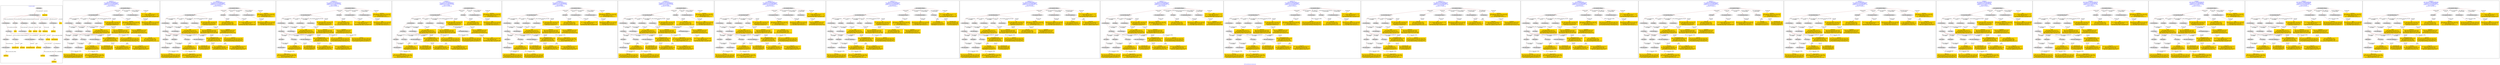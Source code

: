 digraph n0 {
fontcolor="blue"
remincross="true"
label="s26-s-san-francisco-moma.json"
subgraph cluster_0 {
label="1-correct model"
n2[style="filled",color="white",fillcolor="lightgray",label="E12_Production1"];
n3[style="filled",color="white",fillcolor="lightgray",label="E21_Person1"];
n4[style="filled",color="white",fillcolor="lightgray",label="E69_Death1"];
n5[style="filled",color="white",fillcolor="lightgray",label="E74_Group1"];
n6[style="filled",color="white",fillcolor="lightgray",label="E82_Actor_Appellation1"];
n7[style="filled",color="white",fillcolor="lightgray",label="E67_Birth1"];
n8[shape="plaintext",style="filled",fillcolor="gold",label="artistURI"];
n9[style="filled",color="white",fillcolor="lightgray",label="E22_Man-Made_Object1"];
n10[style="filled",color="white",fillcolor="lightgray",label="E35_Title1"];
n11[style="filled",color="white",fillcolor="lightgray",label="E8_Acquisition1"];
n12[style="filled",color="white",fillcolor="lightgray",label="E55_Type1"];
n13[style="filled",color="white",fillcolor="lightgray",label="E54_Dimension1"];
n14[style="filled",color="white",fillcolor="lightgray",label="E78_Collection1"];
n15[shape="plaintext",style="filled",fillcolor="gold",label="url"];
n16[shape="plaintext",style="filled",fillcolor="gold",label="title"];
n17[style="filled",color="white",fillcolor="lightgray",label="E38_Image1"];
n18[shape="plaintext",style="filled",fillcolor="gold",label="image-URL"];
n19[style="filled",color="white",fillcolor="lightgray",label="E48_Place_Name1"];
n20[shape="plaintext",style="filled",fillcolor="gold",label="birthPlace"];
n21[style="filled",color="white",fillcolor="lightgray",label="E52_Time-Span1"];
n22[shape="plaintext",style="filled",fillcolor="gold",label="birthYear"];
n23[style="filled",color="white",fillcolor="lightgray",label="E52_Time-Span2"];
n24[shape="plaintext",style="filled",fillcolor="gold",label="deathYear"];
n25[style="filled",color="white",fillcolor="lightgray",label="E52_Time-Span3"];
n26[shape="plaintext",style="filled",fillcolor="gold",label="when-acquired"];
n27[style="filled",color="white",fillcolor="lightgray",label="E53_Place1"];
n28[shape="plaintext",style="filled",fillcolor="gold",label="dimensions"];
n29[shape="plaintext",style="filled",fillcolor="gold",label="Type_URI"];
n30[shape="plaintext",style="filled",fillcolor="gold",label="type"];
n31[shape="plaintext",style="filled",fillcolor="gold",label="nationality_URI"];
n32[shape="plaintext",style="filled",fillcolor="gold",label="nationality"];
n33[shape="plaintext",style="filled",fillcolor="gold",label="collection"];
n34[shape="plaintext",style="filled",fillcolor="gold",label="artistAppellationURI"];
n35[shape="plaintext",style="filled",fillcolor="gold",label="artistName"];
n36[shape="plaintext",style="filled",fillcolor="gold",label="credit"];
}
subgraph cluster_1 {
label="candidate 0\nlink coherence:0.84375\nnode coherence:0.8666666666666667\nconfidence:0.43121744051368077\nmapping score:0.45346136906011586\ncost:329.009732\n-precision:0.53-recall:0.5"
n38[style="filled",color="white",fillcolor="lightgray",label="E12_Production1"];
n39[style="filled",color="white",fillcolor="lightgray",label="E21_Person1"];
n40[style="filled",color="white",fillcolor="lightgray",label="E52_Time-Span2"];
n41[style="filled",color="white",fillcolor="lightgray",label="E55_Type1"];
n42[style="filled",color="white",fillcolor="lightgray",label="E67_Birth1"];
n43[style="filled",color="white",fillcolor="lightgray",label="E69_Death1"];
n44[style="filled",color="white",fillcolor="lightgray",label="E74_Group1"];
n45[style="filled",color="white",fillcolor="lightgray",label="E82_Actor_Appellation1"];
n46[style="filled",color="white",fillcolor="lightgray",label="E22_Man-Made_Object1"];
n47[style="filled",color="white",fillcolor="lightgray",label="E30_Right1"];
n48[style="filled",color="white",fillcolor="lightgray",label="E54_Dimension1"];
n49[style="filled",color="white",fillcolor="lightgray",label="E8_Acquisition1"];
n50[style="filled",color="white",fillcolor="lightgray",label="E33_Linguistic_Object1"];
n51[style="filled",color="white",fillcolor="lightgray",label="E52_Time-Span1"];
n52[style="filled",color="white",fillcolor="lightgray",label="E52_Time-Span3"];
n53[style="filled",color="white",fillcolor="lightgray",label="E33_Linguistic_Object2"];
n54[style="filled",color="white",fillcolor="lightgray",label="E73_Information_Object1"];
n55[shape="plaintext",style="filled",fillcolor="gold",label="Type_URI\n[E55_Type,classLink,0.592]\n[E57_Material,classLink,0.199]\n[E74_Group,classLink,0.198]\n[E73_Information_Object,P3_has_note,0.011]"];
n56[shape="plaintext",style="filled",fillcolor="gold",label="artistURI\n[E21_Person,classLink,0.407]\n[E82_Actor_Appellation,classLink,0.326]\n[E30_Right,P3_has_note,0.134]\n[E8_Acquisition,P3_has_note,0.133]"];
n57[shape="plaintext",style="filled",fillcolor="gold",label="title\n[E33_Linguistic_Object,P3_has_note,0.338]\n[E35_Title,label,0.282]\n[E73_Information_Object,P3_has_note,0.248]\n[E22_Man-Made_Object,classLink,0.133]"];
n58[shape="plaintext",style="filled",fillcolor="gold",label="image-URL\n[E22_Man-Made_Object,classLink,0.511]\n[E38_Image,classLink,0.354]\n[E33_Linguistic_Object,P3_has_note,0.083]\n[E82_Actor_Appellation,label,0.052]"];
n59[shape="plaintext",style="filled",fillcolor="gold",label="nationality\n[E74_Group,label,0.52]\n[E74_Group,classLink,0.325]\n[E8_Acquisition,P3_has_note,0.077]\n[E30_Right,P3_has_note,0.077]"];
n60[shape="plaintext",style="filled",fillcolor="gold",label="nationality_URI\n[E74_Group,classLink,0.765]\n[E55_Type,classLink,0.095]\n[E57_Material,classLink,0.09]\n[E74_Group,label,0.05]"];
n61[shape="plaintext",style="filled",fillcolor="gold",label="birthPlace\n[E33_Linguistic_Object,P3_has_note,0.367]\n[E73_Information_Object,P3_has_note,0.222]\n[E35_Title,label,0.212]\n[E22_Man-Made_Object,classLink,0.2]"];
n62[shape="plaintext",style="filled",fillcolor="gold",label="artistAppellationURI\n[E82_Actor_Appellation,classLink,0.91]\n[E21_Person,classLink,0.054]\n[E30_Right,P3_has_note,0.018]\n[E8_Acquisition,P3_has_note,0.018]"];
n63[shape="plaintext",style="filled",fillcolor="gold",label="url\n[E22_Man-Made_Object,classLink,0.462]\n[E30_Right,P3_has_note,0.239]\n[E8_Acquisition,P3_has_note,0.219]\n[E38_Image,classLink,0.079]"];
n64[shape="plaintext",style="filled",fillcolor="gold",label="dimensions\n[E54_Dimension,P3_has_note,0.927]\n[E82_Actor_Appellation,label,0.066]\n[E73_Information_Object,P3_has_note,0.003]\n[E33_Linguistic_Object,P3_has_note,0.003]"];
n65[shape="plaintext",style="filled",fillcolor="gold",label="when-acquired\n[E52_Time-Span,P82b_end_of_the_end,0.439]\n[E52_Time-Span,P82_at_some_time_within,0.404]\n[E52_Time-Span,label,0.122]\n[E33_Linguistic_Object,P3_has_note,0.034]"];
n66[shape="plaintext",style="filled",fillcolor="gold",label="type\n[E73_Information_Object,P3_has_note,0.52]\n[E33_Linguistic_Object,P3_has_note,0.46]\n[E30_Right,P3_has_note,0.013]\n[E22_Man-Made_Object,classLink,0.007]"];
n67[shape="plaintext",style="filled",fillcolor="gold",label="artistName\n[E82_Actor_Appellation,label,0.306]\n[E30_Right,P3_has_note,0.261]\n[E8_Acquisition,P3_has_note,0.247]\n[E22_Man-Made_Object,classLink,0.186]"];
n68[shape="plaintext",style="filled",fillcolor="gold",label="birthYear\n[E52_Time-Span,P82_at_some_time_within,0.42]\n[E52_Time-Span,P82b_end_of_the_end,0.396]\n[E52_Time-Span,P82a_begin_of_the_begin,0.157]\n[E33_Linguistic_Object,P3_has_note,0.027]"];
n69[shape="plaintext",style="filled",fillcolor="gold",label="credit\n[E30_Right,P3_has_note,0.47]\n[E8_Acquisition,P3_has_note,0.405]\n[E33_Linguistic_Object,P3_has_note,0.101]\n[E22_Man-Made_Object,classLink,0.023]"];
n70[shape="plaintext",style="filled",fillcolor="gold",label="deathYear\n[E52_Time-Span,P82b_end_of_the_end,0.533]\n[E52_Time-Span,P82_at_some_time_within,0.434]\n[E33_Linguistic_Object,P3_has_note,0.018]\n[E52_Time-Span,P82a_begin_of_the_begin,0.016]"];
}
subgraph cluster_2 {
label="candidate 1\nlink coherence:0.84375\nnode coherence:0.8666666666666667\nconfidence:0.43121744051368077\nmapping score:0.45346136906011586\ncost:329.009752\n-precision:0.53-recall:0.5"
n72[style="filled",color="white",fillcolor="lightgray",label="E12_Production1"];
n73[style="filled",color="white",fillcolor="lightgray",label="E21_Person1"];
n74[style="filled",color="white",fillcolor="lightgray",label="E52_Time-Span2"];
n75[style="filled",color="white",fillcolor="lightgray",label="E67_Birth1"];
n76[style="filled",color="white",fillcolor="lightgray",label="E69_Death1"];
n77[style="filled",color="white",fillcolor="lightgray",label="E74_Group1"];
n78[style="filled",color="white",fillcolor="lightgray",label="E82_Actor_Appellation1"];
n79[style="filled",color="white",fillcolor="lightgray",label="E22_Man-Made_Object1"];
n80[style="filled",color="white",fillcolor="lightgray",label="E30_Right1"];
n81[style="filled",color="white",fillcolor="lightgray",label="E54_Dimension1"];
n82[style="filled",color="white",fillcolor="lightgray",label="E8_Acquisition1"];
n83[style="filled",color="white",fillcolor="lightgray",label="E33_Linguistic_Object2"];
n84[style="filled",color="white",fillcolor="lightgray",label="E55_Type2"];
n85[style="filled",color="white",fillcolor="lightgray",label="E52_Time-Span1"];
n86[style="filled",color="white",fillcolor="lightgray",label="E52_Time-Span3"];
n87[style="filled",color="white",fillcolor="lightgray",label="E33_Linguistic_Object1"];
n88[style="filled",color="white",fillcolor="lightgray",label="E73_Information_Object1"];
n89[shape="plaintext",style="filled",fillcolor="gold",label="artistURI\n[E21_Person,classLink,0.407]\n[E82_Actor_Appellation,classLink,0.326]\n[E30_Right,P3_has_note,0.134]\n[E8_Acquisition,P3_has_note,0.133]"];
n90[shape="plaintext",style="filled",fillcolor="gold",label="title\n[E33_Linguistic_Object,P3_has_note,0.338]\n[E35_Title,label,0.282]\n[E73_Information_Object,P3_has_note,0.248]\n[E22_Man-Made_Object,classLink,0.133]"];
n91[shape="plaintext",style="filled",fillcolor="gold",label="image-URL\n[E22_Man-Made_Object,classLink,0.511]\n[E38_Image,classLink,0.354]\n[E33_Linguistic_Object,P3_has_note,0.083]\n[E82_Actor_Appellation,label,0.052]"];
n92[shape="plaintext",style="filled",fillcolor="gold",label="nationality\n[E74_Group,label,0.52]\n[E74_Group,classLink,0.325]\n[E8_Acquisition,P3_has_note,0.077]\n[E30_Right,P3_has_note,0.077]"];
n93[shape="plaintext",style="filled",fillcolor="gold",label="nationality_URI\n[E74_Group,classLink,0.765]\n[E55_Type,classLink,0.095]\n[E57_Material,classLink,0.09]\n[E74_Group,label,0.05]"];
n94[shape="plaintext",style="filled",fillcolor="gold",label="birthPlace\n[E33_Linguistic_Object,P3_has_note,0.367]\n[E73_Information_Object,P3_has_note,0.222]\n[E35_Title,label,0.212]\n[E22_Man-Made_Object,classLink,0.2]"];
n95[shape="plaintext",style="filled",fillcolor="gold",label="artistAppellationURI\n[E82_Actor_Appellation,classLink,0.91]\n[E21_Person,classLink,0.054]\n[E30_Right,P3_has_note,0.018]\n[E8_Acquisition,P3_has_note,0.018]"];
n96[shape="plaintext",style="filled",fillcolor="gold",label="url\n[E22_Man-Made_Object,classLink,0.462]\n[E30_Right,P3_has_note,0.239]\n[E8_Acquisition,P3_has_note,0.219]\n[E38_Image,classLink,0.079]"];
n97[shape="plaintext",style="filled",fillcolor="gold",label="dimensions\n[E54_Dimension,P3_has_note,0.927]\n[E82_Actor_Appellation,label,0.066]\n[E73_Information_Object,P3_has_note,0.003]\n[E33_Linguistic_Object,P3_has_note,0.003]"];
n98[shape="plaintext",style="filled",fillcolor="gold",label="when-acquired\n[E52_Time-Span,P82b_end_of_the_end,0.439]\n[E52_Time-Span,P82_at_some_time_within,0.404]\n[E52_Time-Span,label,0.122]\n[E33_Linguistic_Object,P3_has_note,0.034]"];
n99[shape="plaintext",style="filled",fillcolor="gold",label="type\n[E73_Information_Object,P3_has_note,0.52]\n[E33_Linguistic_Object,P3_has_note,0.46]\n[E30_Right,P3_has_note,0.013]\n[E22_Man-Made_Object,classLink,0.007]"];
n100[shape="plaintext",style="filled",fillcolor="gold",label="artistName\n[E82_Actor_Appellation,label,0.306]\n[E30_Right,P3_has_note,0.261]\n[E8_Acquisition,P3_has_note,0.247]\n[E22_Man-Made_Object,classLink,0.186]"];
n101[shape="plaintext",style="filled",fillcolor="gold",label="birthYear\n[E52_Time-Span,P82_at_some_time_within,0.42]\n[E52_Time-Span,P82b_end_of_the_end,0.396]\n[E52_Time-Span,P82a_begin_of_the_begin,0.157]\n[E33_Linguistic_Object,P3_has_note,0.027]"];
n102[shape="plaintext",style="filled",fillcolor="gold",label="Type_URI\n[E55_Type,classLink,0.592]\n[E57_Material,classLink,0.199]\n[E74_Group,classLink,0.198]\n[E73_Information_Object,P3_has_note,0.011]"];
n103[shape="plaintext",style="filled",fillcolor="gold",label="credit\n[E30_Right,P3_has_note,0.47]\n[E8_Acquisition,P3_has_note,0.405]\n[E33_Linguistic_Object,P3_has_note,0.101]\n[E22_Man-Made_Object,classLink,0.023]"];
n104[shape="plaintext",style="filled",fillcolor="gold",label="deathYear\n[E52_Time-Span,P82b_end_of_the_end,0.533]\n[E52_Time-Span,P82_at_some_time_within,0.434]\n[E33_Linguistic_Object,P3_has_note,0.018]\n[E52_Time-Span,P82a_begin_of_the_begin,0.016]"];
}
subgraph cluster_3 {
label="candidate 10\nlink coherence:0.8\nnode coherence:0.8275862068965517\nconfidence:0.43737362024891596\nmapping score:0.4529032757151559\ncost:327.009802\n-precision:0.43-recall:0.38"
n106[style="filled",color="white",fillcolor="lightgray",label="E12_Production1"];
n107[style="filled",color="white",fillcolor="lightgray",label="E21_Person1"];
n108[style="filled",color="white",fillcolor="lightgray",label="E52_Time-Span2"];
n109[style="filled",color="white",fillcolor="lightgray",label="E67_Birth1"];
n110[style="filled",color="white",fillcolor="lightgray",label="E74_Group1"];
n111[style="filled",color="white",fillcolor="lightgray",label="E82_Actor_Appellation1"];
n112[style="filled",color="white",fillcolor="lightgray",label="E22_Man-Made_Object1"];
n113[style="filled",color="white",fillcolor="lightgray",label="E30_Right1"];
n114[style="filled",color="white",fillcolor="lightgray",label="E54_Dimension1"];
n115[style="filled",color="white",fillcolor="lightgray",label="E8_Acquisition1"];
n116[style="filled",color="white",fillcolor="lightgray",label="E33_Linguistic_Object2"];
n117[style="filled",color="white",fillcolor="lightgray",label="E55_Type2"];
n118[style="filled",color="white",fillcolor="lightgray",label="E52_Time-Span1"];
n119[style="filled",color="white",fillcolor="lightgray",label="E33_Linguistic_Object1"];
n120[style="filled",color="white",fillcolor="lightgray",label="E73_Information_Object1"];
n121[shape="plaintext",style="filled",fillcolor="gold",label="artistURI\n[E21_Person,classLink,0.407]\n[E82_Actor_Appellation,classLink,0.326]\n[E30_Right,P3_has_note,0.134]\n[E8_Acquisition,P3_has_note,0.133]"];
n122[shape="plaintext",style="filled",fillcolor="gold",label="title\n[E33_Linguistic_Object,P3_has_note,0.338]\n[E35_Title,label,0.282]\n[E73_Information_Object,P3_has_note,0.248]\n[E22_Man-Made_Object,classLink,0.133]"];
n123[shape="plaintext",style="filled",fillcolor="gold",label="image-URL\n[E22_Man-Made_Object,classLink,0.511]\n[E38_Image,classLink,0.354]\n[E33_Linguistic_Object,P3_has_note,0.083]\n[E82_Actor_Appellation,label,0.052]"];
n124[shape="plaintext",style="filled",fillcolor="gold",label="nationality\n[E74_Group,label,0.52]\n[E74_Group,classLink,0.325]\n[E8_Acquisition,P3_has_note,0.077]\n[E30_Right,P3_has_note,0.077]"];
n125[shape="plaintext",style="filled",fillcolor="gold",label="nationality_URI\n[E74_Group,classLink,0.765]\n[E55_Type,classLink,0.095]\n[E57_Material,classLink,0.09]\n[E74_Group,label,0.05]"];
n126[shape="plaintext",style="filled",fillcolor="gold",label="birthPlace\n[E33_Linguistic_Object,P3_has_note,0.367]\n[E73_Information_Object,P3_has_note,0.222]\n[E35_Title,label,0.212]\n[E22_Man-Made_Object,classLink,0.2]"];
n127[shape="plaintext",style="filled",fillcolor="gold",label="artistAppellationURI\n[E82_Actor_Appellation,classLink,0.91]\n[E21_Person,classLink,0.054]\n[E30_Right,P3_has_note,0.018]\n[E8_Acquisition,P3_has_note,0.018]"];
n128[shape="plaintext",style="filled",fillcolor="gold",label="url\n[E22_Man-Made_Object,classLink,0.462]\n[E30_Right,P3_has_note,0.239]\n[E8_Acquisition,P3_has_note,0.219]\n[E38_Image,classLink,0.079]"];
n129[shape="plaintext",style="filled",fillcolor="gold",label="dimensions\n[E54_Dimension,P3_has_note,0.927]\n[E82_Actor_Appellation,label,0.066]\n[E73_Information_Object,P3_has_note,0.003]\n[E33_Linguistic_Object,P3_has_note,0.003]"];
n130[shape="plaintext",style="filled",fillcolor="gold",label="type\n[E73_Information_Object,P3_has_note,0.52]\n[E33_Linguistic_Object,P3_has_note,0.46]\n[E30_Right,P3_has_note,0.013]\n[E22_Man-Made_Object,classLink,0.007]"];
n131[shape="plaintext",style="filled",fillcolor="gold",label="artistName\n[E82_Actor_Appellation,label,0.306]\n[E30_Right,P3_has_note,0.261]\n[E8_Acquisition,P3_has_note,0.247]\n[E22_Man-Made_Object,classLink,0.186]"];
n132[shape="plaintext",style="filled",fillcolor="gold",label="when-acquired\n[E52_Time-Span,P82b_end_of_the_end,0.439]\n[E52_Time-Span,P82_at_some_time_within,0.404]\n[E52_Time-Span,label,0.122]\n[E33_Linguistic_Object,P3_has_note,0.034]"];
n133[shape="plaintext",style="filled",fillcolor="gold",label="deathYear\n[E52_Time-Span,P82b_end_of_the_end,0.533]\n[E52_Time-Span,P82_at_some_time_within,0.434]\n[E33_Linguistic_Object,P3_has_note,0.018]\n[E52_Time-Span,P82a_begin_of_the_begin,0.016]"];
n134[shape="plaintext",style="filled",fillcolor="gold",label="Type_URI\n[E55_Type,classLink,0.592]\n[E57_Material,classLink,0.199]\n[E74_Group,classLink,0.198]\n[E73_Information_Object,P3_has_note,0.011]"];
n135[shape="plaintext",style="filled",fillcolor="gold",label="credit\n[E30_Right,P3_has_note,0.47]\n[E8_Acquisition,P3_has_note,0.405]\n[E33_Linguistic_Object,P3_has_note,0.101]\n[E22_Man-Made_Object,classLink,0.023]"];
n136[shape="plaintext",style="filled",fillcolor="gold",label="birthYear\n[E52_Time-Span,P82_at_some_time_within,0.42]\n[E52_Time-Span,P82b_end_of_the_end,0.396]\n[E52_Time-Span,P82a_begin_of_the_begin,0.157]\n[E33_Linguistic_Object,P3_has_note,0.027]"];
}
subgraph cluster_4 {
label="candidate 11\nlink coherence:0.8\nnode coherence:0.8275862068965517\nconfidence:0.43737362024891596\nmapping score:0.4529032757151559\ncost:327.019804\n-precision:0.43-recall:0.38"
n138[style="filled",color="white",fillcolor="lightgray",label="E12_Production1"];
n139[style="filled",color="white",fillcolor="lightgray",label="E21_Person1"];
n140[style="filled",color="white",fillcolor="lightgray",label="E52_Time-Span2"];
n141[style="filled",color="white",fillcolor="lightgray",label="E67_Birth1"];
n142[style="filled",color="white",fillcolor="lightgray",label="E74_Group1"];
n143[style="filled",color="white",fillcolor="lightgray",label="E82_Actor_Appellation1"];
n144[style="filled",color="white",fillcolor="lightgray",label="E22_Man-Made_Object1"];
n145[style="filled",color="white",fillcolor="lightgray",label="E30_Right1"];
n146[style="filled",color="white",fillcolor="lightgray",label="E54_Dimension1"];
n147[style="filled",color="white",fillcolor="lightgray",label="E8_Acquisition1"];
n148[style="filled",color="white",fillcolor="lightgray",label="E33_Linguistic_Object2"];
n149[style="filled",color="white",fillcolor="lightgray",label="E55_Type2"];
n150[style="filled",color="white",fillcolor="lightgray",label="E52_Time-Span1"];
n151[style="filled",color="white",fillcolor="lightgray",label="E73_Information_Object1"];
n152[style="filled",color="white",fillcolor="lightgray",label="E33_Linguistic_Object1"];
n153[shape="plaintext",style="filled",fillcolor="gold",label="artistURI\n[E21_Person,classLink,0.407]\n[E82_Actor_Appellation,classLink,0.326]\n[E30_Right,P3_has_note,0.134]\n[E8_Acquisition,P3_has_note,0.133]"];
n154[shape="plaintext",style="filled",fillcolor="gold",label="title\n[E33_Linguistic_Object,P3_has_note,0.338]\n[E35_Title,label,0.282]\n[E73_Information_Object,P3_has_note,0.248]\n[E22_Man-Made_Object,classLink,0.133]"];
n155[shape="plaintext",style="filled",fillcolor="gold",label="image-URL\n[E22_Man-Made_Object,classLink,0.511]\n[E38_Image,classLink,0.354]\n[E33_Linguistic_Object,P3_has_note,0.083]\n[E82_Actor_Appellation,label,0.052]"];
n156[shape="plaintext",style="filled",fillcolor="gold",label="nationality\n[E74_Group,label,0.52]\n[E74_Group,classLink,0.325]\n[E8_Acquisition,P3_has_note,0.077]\n[E30_Right,P3_has_note,0.077]"];
n157[shape="plaintext",style="filled",fillcolor="gold",label="nationality_URI\n[E74_Group,classLink,0.765]\n[E55_Type,classLink,0.095]\n[E57_Material,classLink,0.09]\n[E74_Group,label,0.05]"];
n158[shape="plaintext",style="filled",fillcolor="gold",label="birthPlace\n[E33_Linguistic_Object,P3_has_note,0.367]\n[E73_Information_Object,P3_has_note,0.222]\n[E35_Title,label,0.212]\n[E22_Man-Made_Object,classLink,0.2]"];
n159[shape="plaintext",style="filled",fillcolor="gold",label="artistAppellationURI\n[E82_Actor_Appellation,classLink,0.91]\n[E21_Person,classLink,0.054]\n[E30_Right,P3_has_note,0.018]\n[E8_Acquisition,P3_has_note,0.018]"];
n160[shape="plaintext",style="filled",fillcolor="gold",label="url\n[E22_Man-Made_Object,classLink,0.462]\n[E30_Right,P3_has_note,0.239]\n[E8_Acquisition,P3_has_note,0.219]\n[E38_Image,classLink,0.079]"];
n161[shape="plaintext",style="filled",fillcolor="gold",label="dimensions\n[E54_Dimension,P3_has_note,0.927]\n[E82_Actor_Appellation,label,0.066]\n[E73_Information_Object,P3_has_note,0.003]\n[E33_Linguistic_Object,P3_has_note,0.003]"];
n162[shape="plaintext",style="filled",fillcolor="gold",label="type\n[E73_Information_Object,P3_has_note,0.52]\n[E33_Linguistic_Object,P3_has_note,0.46]\n[E30_Right,P3_has_note,0.013]\n[E22_Man-Made_Object,classLink,0.007]"];
n163[shape="plaintext",style="filled",fillcolor="gold",label="artistName\n[E82_Actor_Appellation,label,0.306]\n[E30_Right,P3_has_note,0.261]\n[E8_Acquisition,P3_has_note,0.247]\n[E22_Man-Made_Object,classLink,0.186]"];
n164[shape="plaintext",style="filled",fillcolor="gold",label="when-acquired\n[E52_Time-Span,P82b_end_of_the_end,0.439]\n[E52_Time-Span,P82_at_some_time_within,0.404]\n[E52_Time-Span,label,0.122]\n[E33_Linguistic_Object,P3_has_note,0.034]"];
n165[shape="plaintext",style="filled",fillcolor="gold",label="deathYear\n[E52_Time-Span,P82b_end_of_the_end,0.533]\n[E52_Time-Span,P82_at_some_time_within,0.434]\n[E33_Linguistic_Object,P3_has_note,0.018]\n[E52_Time-Span,P82a_begin_of_the_begin,0.016]"];
n166[shape="plaintext",style="filled",fillcolor="gold",label="Type_URI\n[E55_Type,classLink,0.592]\n[E57_Material,classLink,0.199]\n[E74_Group,classLink,0.198]\n[E73_Information_Object,P3_has_note,0.011]"];
n167[shape="plaintext",style="filled",fillcolor="gold",label="credit\n[E30_Right,P3_has_note,0.47]\n[E8_Acquisition,P3_has_note,0.405]\n[E33_Linguistic_Object,P3_has_note,0.101]\n[E22_Man-Made_Object,classLink,0.023]"];
n168[shape="plaintext",style="filled",fillcolor="gold",label="birthYear\n[E52_Time-Span,P82_at_some_time_within,0.42]\n[E52_Time-Span,P82b_end_of_the_end,0.396]\n[E52_Time-Span,P82a_begin_of_the_begin,0.157]\n[E33_Linguistic_Object,P3_has_note,0.027]"];
}
subgraph cluster_5 {
label="candidate 12\nlink coherence:0.8\nnode coherence:0.8275862068965517\nconfidence:0.43737362024891596\nmapping score:0.4529032757151559\ncost:426.009802\n-precision:0.47-recall:0.41"
n170[style="filled",color="white",fillcolor="lightgray",label="E12_Production1"];
n171[style="filled",color="white",fillcolor="lightgray",label="E21_Person1"];
n172[style="filled",color="white",fillcolor="lightgray",label="E52_Time-Span2"];
n173[style="filled",color="white",fillcolor="lightgray",label="E67_Birth1"];
n174[style="filled",color="white",fillcolor="lightgray",label="E74_Group1"];
n175[style="filled",color="white",fillcolor="lightgray",label="E82_Actor_Appellation1"];
n176[style="filled",color="white",fillcolor="lightgray",label="E22_Man-Made_Object1"];
n177[style="filled",color="white",fillcolor="lightgray",label="E30_Right1"];
n178[style="filled",color="white",fillcolor="lightgray",label="E54_Dimension1"];
n179[style="filled",color="white",fillcolor="lightgray",label="E8_Acquisition1"];
n180[style="filled",color="white",fillcolor="lightgray",label="E33_Linguistic_Object2"];
n181[style="filled",color="white",fillcolor="lightgray",label="E55_Type2"];
n182[style="filled",color="white",fillcolor="lightgray",label="E52_Time-Span1"];
n183[style="filled",color="white",fillcolor="lightgray",label="E33_Linguistic_Object1"];
n184[style="filled",color="white",fillcolor="lightgray",label="E73_Information_Object1"];
n185[shape="plaintext",style="filled",fillcolor="gold",label="artistURI\n[E21_Person,classLink,0.407]\n[E82_Actor_Appellation,classLink,0.326]\n[E30_Right,P3_has_note,0.134]\n[E8_Acquisition,P3_has_note,0.133]"];
n186[shape="plaintext",style="filled",fillcolor="gold",label="title\n[E33_Linguistic_Object,P3_has_note,0.338]\n[E35_Title,label,0.282]\n[E73_Information_Object,P3_has_note,0.248]\n[E22_Man-Made_Object,classLink,0.133]"];
n187[shape="plaintext",style="filled",fillcolor="gold",label="image-URL\n[E22_Man-Made_Object,classLink,0.511]\n[E38_Image,classLink,0.354]\n[E33_Linguistic_Object,P3_has_note,0.083]\n[E82_Actor_Appellation,label,0.052]"];
n188[shape="plaintext",style="filled",fillcolor="gold",label="nationality\n[E74_Group,label,0.52]\n[E74_Group,classLink,0.325]\n[E8_Acquisition,P3_has_note,0.077]\n[E30_Right,P3_has_note,0.077]"];
n189[shape="plaintext",style="filled",fillcolor="gold",label="nationality_URI\n[E74_Group,classLink,0.765]\n[E55_Type,classLink,0.095]\n[E57_Material,classLink,0.09]\n[E74_Group,label,0.05]"];
n190[shape="plaintext",style="filled",fillcolor="gold",label="birthPlace\n[E33_Linguistic_Object,P3_has_note,0.367]\n[E73_Information_Object,P3_has_note,0.222]\n[E35_Title,label,0.212]\n[E22_Man-Made_Object,classLink,0.2]"];
n191[shape="plaintext",style="filled",fillcolor="gold",label="artistAppellationURI\n[E82_Actor_Appellation,classLink,0.91]\n[E21_Person,classLink,0.054]\n[E30_Right,P3_has_note,0.018]\n[E8_Acquisition,P3_has_note,0.018]"];
n192[shape="plaintext",style="filled",fillcolor="gold",label="url\n[E22_Man-Made_Object,classLink,0.462]\n[E30_Right,P3_has_note,0.239]\n[E8_Acquisition,P3_has_note,0.219]\n[E38_Image,classLink,0.079]"];
n193[shape="plaintext",style="filled",fillcolor="gold",label="dimensions\n[E54_Dimension,P3_has_note,0.927]\n[E82_Actor_Appellation,label,0.066]\n[E73_Information_Object,P3_has_note,0.003]\n[E33_Linguistic_Object,P3_has_note,0.003]"];
n194[shape="plaintext",style="filled",fillcolor="gold",label="deathYear\n[E52_Time-Span,P82b_end_of_the_end,0.533]\n[E52_Time-Span,P82_at_some_time_within,0.434]\n[E33_Linguistic_Object,P3_has_note,0.018]\n[E52_Time-Span,P82a_begin_of_the_begin,0.016]"];
n195[shape="plaintext",style="filled",fillcolor="gold",label="type\n[E73_Information_Object,P3_has_note,0.52]\n[E33_Linguistic_Object,P3_has_note,0.46]\n[E30_Right,P3_has_note,0.013]\n[E22_Man-Made_Object,classLink,0.007]"];
n196[shape="plaintext",style="filled",fillcolor="gold",label="artistName\n[E82_Actor_Appellation,label,0.306]\n[E30_Right,P3_has_note,0.261]\n[E8_Acquisition,P3_has_note,0.247]\n[E22_Man-Made_Object,classLink,0.186]"];
n197[shape="plaintext",style="filled",fillcolor="gold",label="birthYear\n[E52_Time-Span,P82_at_some_time_within,0.42]\n[E52_Time-Span,P82b_end_of_the_end,0.396]\n[E52_Time-Span,P82a_begin_of_the_begin,0.157]\n[E33_Linguistic_Object,P3_has_note,0.027]"];
n198[shape="plaintext",style="filled",fillcolor="gold",label="Type_URI\n[E55_Type,classLink,0.592]\n[E57_Material,classLink,0.199]\n[E74_Group,classLink,0.198]\n[E73_Information_Object,P3_has_note,0.011]"];
n199[shape="plaintext",style="filled",fillcolor="gold",label="credit\n[E30_Right,P3_has_note,0.47]\n[E8_Acquisition,P3_has_note,0.405]\n[E33_Linguistic_Object,P3_has_note,0.101]\n[E22_Man-Made_Object,classLink,0.023]"];
n200[shape="plaintext",style="filled",fillcolor="gold",label="when-acquired\n[E52_Time-Span,P82b_end_of_the_end,0.439]\n[E52_Time-Span,P82_at_some_time_within,0.404]\n[E52_Time-Span,label,0.122]\n[E33_Linguistic_Object,P3_has_note,0.034]"];
}
subgraph cluster_6 {
label="candidate 13\nlink coherence:0.8\nnode coherence:0.8275862068965517\nconfidence:0.43737362024891596\nmapping score:0.4529032757151559\ncost:426.019804\n-precision:0.47-recall:0.41"
n202[style="filled",color="white",fillcolor="lightgray",label="E12_Production1"];
n203[style="filled",color="white",fillcolor="lightgray",label="E21_Person1"];
n204[style="filled",color="white",fillcolor="lightgray",label="E52_Time-Span2"];
n205[style="filled",color="white",fillcolor="lightgray",label="E67_Birth1"];
n206[style="filled",color="white",fillcolor="lightgray",label="E74_Group1"];
n207[style="filled",color="white",fillcolor="lightgray",label="E82_Actor_Appellation1"];
n208[style="filled",color="white",fillcolor="lightgray",label="E22_Man-Made_Object1"];
n209[style="filled",color="white",fillcolor="lightgray",label="E30_Right1"];
n210[style="filled",color="white",fillcolor="lightgray",label="E54_Dimension1"];
n211[style="filled",color="white",fillcolor="lightgray",label="E8_Acquisition1"];
n212[style="filled",color="white",fillcolor="lightgray",label="E33_Linguistic_Object2"];
n213[style="filled",color="white",fillcolor="lightgray",label="E55_Type2"];
n214[style="filled",color="white",fillcolor="lightgray",label="E52_Time-Span1"];
n215[style="filled",color="white",fillcolor="lightgray",label="E73_Information_Object1"];
n216[style="filled",color="white",fillcolor="lightgray",label="E33_Linguistic_Object1"];
n217[shape="plaintext",style="filled",fillcolor="gold",label="artistURI\n[E21_Person,classLink,0.407]\n[E82_Actor_Appellation,classLink,0.326]\n[E30_Right,P3_has_note,0.134]\n[E8_Acquisition,P3_has_note,0.133]"];
n218[shape="plaintext",style="filled",fillcolor="gold",label="title\n[E33_Linguistic_Object,P3_has_note,0.338]\n[E35_Title,label,0.282]\n[E73_Information_Object,P3_has_note,0.248]\n[E22_Man-Made_Object,classLink,0.133]"];
n219[shape="plaintext",style="filled",fillcolor="gold",label="image-URL\n[E22_Man-Made_Object,classLink,0.511]\n[E38_Image,classLink,0.354]\n[E33_Linguistic_Object,P3_has_note,0.083]\n[E82_Actor_Appellation,label,0.052]"];
n220[shape="plaintext",style="filled",fillcolor="gold",label="nationality\n[E74_Group,label,0.52]\n[E74_Group,classLink,0.325]\n[E8_Acquisition,P3_has_note,0.077]\n[E30_Right,P3_has_note,0.077]"];
n221[shape="plaintext",style="filled",fillcolor="gold",label="nationality_URI\n[E74_Group,classLink,0.765]\n[E55_Type,classLink,0.095]\n[E57_Material,classLink,0.09]\n[E74_Group,label,0.05]"];
n222[shape="plaintext",style="filled",fillcolor="gold",label="birthPlace\n[E33_Linguistic_Object,P3_has_note,0.367]\n[E73_Information_Object,P3_has_note,0.222]\n[E35_Title,label,0.212]\n[E22_Man-Made_Object,classLink,0.2]"];
n223[shape="plaintext",style="filled",fillcolor="gold",label="artistAppellationURI\n[E82_Actor_Appellation,classLink,0.91]\n[E21_Person,classLink,0.054]\n[E30_Right,P3_has_note,0.018]\n[E8_Acquisition,P3_has_note,0.018]"];
n224[shape="plaintext",style="filled",fillcolor="gold",label="url\n[E22_Man-Made_Object,classLink,0.462]\n[E30_Right,P3_has_note,0.239]\n[E8_Acquisition,P3_has_note,0.219]\n[E38_Image,classLink,0.079]"];
n225[shape="plaintext",style="filled",fillcolor="gold",label="dimensions\n[E54_Dimension,P3_has_note,0.927]\n[E82_Actor_Appellation,label,0.066]\n[E73_Information_Object,P3_has_note,0.003]\n[E33_Linguistic_Object,P3_has_note,0.003]"];
n226[shape="plaintext",style="filled",fillcolor="gold",label="deathYear\n[E52_Time-Span,P82b_end_of_the_end,0.533]\n[E52_Time-Span,P82_at_some_time_within,0.434]\n[E33_Linguistic_Object,P3_has_note,0.018]\n[E52_Time-Span,P82a_begin_of_the_begin,0.016]"];
n227[shape="plaintext",style="filled",fillcolor="gold",label="type\n[E73_Information_Object,P3_has_note,0.52]\n[E33_Linguistic_Object,P3_has_note,0.46]\n[E30_Right,P3_has_note,0.013]\n[E22_Man-Made_Object,classLink,0.007]"];
n228[shape="plaintext",style="filled",fillcolor="gold",label="artistName\n[E82_Actor_Appellation,label,0.306]\n[E30_Right,P3_has_note,0.261]\n[E8_Acquisition,P3_has_note,0.247]\n[E22_Man-Made_Object,classLink,0.186]"];
n229[shape="plaintext",style="filled",fillcolor="gold",label="birthYear\n[E52_Time-Span,P82_at_some_time_within,0.42]\n[E52_Time-Span,P82b_end_of_the_end,0.396]\n[E52_Time-Span,P82a_begin_of_the_begin,0.157]\n[E33_Linguistic_Object,P3_has_note,0.027]"];
n230[shape="plaintext",style="filled",fillcolor="gold",label="Type_URI\n[E55_Type,classLink,0.592]\n[E57_Material,classLink,0.199]\n[E74_Group,classLink,0.198]\n[E73_Information_Object,P3_has_note,0.011]"];
n231[shape="plaintext",style="filled",fillcolor="gold",label="credit\n[E30_Right,P3_has_note,0.47]\n[E8_Acquisition,P3_has_note,0.405]\n[E33_Linguistic_Object,P3_has_note,0.101]\n[E22_Man-Made_Object,classLink,0.023]"];
n232[shape="plaintext",style="filled",fillcolor="gold",label="when-acquired\n[E52_Time-Span,P82b_end_of_the_end,0.439]\n[E52_Time-Span,P82_at_some_time_within,0.404]\n[E52_Time-Span,label,0.122]\n[E33_Linguistic_Object,P3_has_note,0.034]"];
}
subgraph cluster_7 {
label="candidate 14\nlink coherence:0.78125\nnode coherence:0.8666666666666667\nconfidence:0.43121744051368077\nmapping score:0.45346136906011586\ncost:428.019754\n-precision:0.53-recall:0.5"
n234[style="filled",color="white",fillcolor="lightgray",label="E12_Production1"];
n235[style="filled",color="white",fillcolor="lightgray",label="E21_Person1"];
n236[style="filled",color="white",fillcolor="lightgray",label="E52_Time-Span2"];
n237[style="filled",color="white",fillcolor="lightgray",label="E67_Birth1"];
n238[style="filled",color="white",fillcolor="lightgray",label="E69_Death1"];
n239[style="filled",color="white",fillcolor="lightgray",label="E74_Group1"];
n240[style="filled",color="white",fillcolor="lightgray",label="E82_Actor_Appellation1"];
n241[style="filled",color="white",fillcolor="lightgray",label="E22_Man-Made_Object1"];
n242[style="filled",color="white",fillcolor="lightgray",label="E30_Right1"];
n243[style="filled",color="white",fillcolor="lightgray",label="E54_Dimension1"];
n244[style="filled",color="white",fillcolor="lightgray",label="E55_Type2"];
n245[style="filled",color="white",fillcolor="lightgray",label="E33_Linguistic_Object1"];
n246[style="filled",color="white",fillcolor="lightgray",label="E52_Time-Span1"];
n247[style="filled",color="white",fillcolor="lightgray",label="E52_Time-Span3"];
n248[style="filled",color="white",fillcolor="lightgray",label="E33_Linguistic_Object2"];
n249[style="filled",color="white",fillcolor="lightgray",label="E73_Information_Object1"];
n250[style="filled",color="white",fillcolor="lightgray",label="E8_Acquisition1"];
n251[shape="plaintext",style="filled",fillcolor="gold",label="artistURI\n[E21_Person,classLink,0.407]\n[E82_Actor_Appellation,classLink,0.326]\n[E30_Right,P3_has_note,0.134]\n[E8_Acquisition,P3_has_note,0.133]"];
n252[shape="plaintext",style="filled",fillcolor="gold",label="title\n[E33_Linguistic_Object,P3_has_note,0.338]\n[E35_Title,label,0.282]\n[E73_Information_Object,P3_has_note,0.248]\n[E22_Man-Made_Object,classLink,0.133]"];
n253[shape="plaintext",style="filled",fillcolor="gold",label="image-URL\n[E22_Man-Made_Object,classLink,0.511]\n[E38_Image,classLink,0.354]\n[E33_Linguistic_Object,P3_has_note,0.083]\n[E82_Actor_Appellation,label,0.052]"];
n254[shape="plaintext",style="filled",fillcolor="gold",label="nationality\n[E74_Group,label,0.52]\n[E74_Group,classLink,0.325]\n[E8_Acquisition,P3_has_note,0.077]\n[E30_Right,P3_has_note,0.077]"];
n255[shape="plaintext",style="filled",fillcolor="gold",label="nationality_URI\n[E74_Group,classLink,0.765]\n[E55_Type,classLink,0.095]\n[E57_Material,classLink,0.09]\n[E74_Group,label,0.05]"];
n256[shape="plaintext",style="filled",fillcolor="gold",label="birthPlace\n[E33_Linguistic_Object,P3_has_note,0.367]\n[E73_Information_Object,P3_has_note,0.222]\n[E35_Title,label,0.212]\n[E22_Man-Made_Object,classLink,0.2]"];
n257[shape="plaintext",style="filled",fillcolor="gold",label="artistAppellationURI\n[E82_Actor_Appellation,classLink,0.91]\n[E21_Person,classLink,0.054]\n[E30_Right,P3_has_note,0.018]\n[E8_Acquisition,P3_has_note,0.018]"];
n258[shape="plaintext",style="filled",fillcolor="gold",label="url\n[E22_Man-Made_Object,classLink,0.462]\n[E30_Right,P3_has_note,0.239]\n[E8_Acquisition,P3_has_note,0.219]\n[E38_Image,classLink,0.079]"];
n259[shape="plaintext",style="filled",fillcolor="gold",label="dimensions\n[E54_Dimension,P3_has_note,0.927]\n[E82_Actor_Appellation,label,0.066]\n[E73_Information_Object,P3_has_note,0.003]\n[E33_Linguistic_Object,P3_has_note,0.003]"];
n260[shape="plaintext",style="filled",fillcolor="gold",label="when-acquired\n[E52_Time-Span,P82b_end_of_the_end,0.439]\n[E52_Time-Span,P82_at_some_time_within,0.404]\n[E52_Time-Span,label,0.122]\n[E33_Linguistic_Object,P3_has_note,0.034]"];
n261[shape="plaintext",style="filled",fillcolor="gold",label="type\n[E73_Information_Object,P3_has_note,0.52]\n[E33_Linguistic_Object,P3_has_note,0.46]\n[E30_Right,P3_has_note,0.013]\n[E22_Man-Made_Object,classLink,0.007]"];
n262[shape="plaintext",style="filled",fillcolor="gold",label="artistName\n[E82_Actor_Appellation,label,0.306]\n[E30_Right,P3_has_note,0.261]\n[E8_Acquisition,P3_has_note,0.247]\n[E22_Man-Made_Object,classLink,0.186]"];
n263[shape="plaintext",style="filled",fillcolor="gold",label="birthYear\n[E52_Time-Span,P82_at_some_time_within,0.42]\n[E52_Time-Span,P82b_end_of_the_end,0.396]\n[E52_Time-Span,P82a_begin_of_the_begin,0.157]\n[E33_Linguistic_Object,P3_has_note,0.027]"];
n264[shape="plaintext",style="filled",fillcolor="gold",label="Type_URI\n[E55_Type,classLink,0.592]\n[E57_Material,classLink,0.199]\n[E74_Group,classLink,0.198]\n[E73_Information_Object,P3_has_note,0.011]"];
n265[shape="plaintext",style="filled",fillcolor="gold",label="credit\n[E30_Right,P3_has_note,0.47]\n[E8_Acquisition,P3_has_note,0.405]\n[E33_Linguistic_Object,P3_has_note,0.101]\n[E22_Man-Made_Object,classLink,0.023]"];
n266[shape="plaintext",style="filled",fillcolor="gold",label="deathYear\n[E52_Time-Span,P82b_end_of_the_end,0.533]\n[E52_Time-Span,P82_at_some_time_within,0.434]\n[E33_Linguistic_Object,P3_has_note,0.018]\n[E52_Time-Span,P82a_begin_of_the_begin,0.016]"];
}
subgraph cluster_8 {
label="candidate 15\nlink coherence:0.78125\nnode coherence:0.8666666666666667\nconfidence:0.43121744051368077\nmapping score:0.45346136906011586\ncost:428.019774\n-precision:0.53-recall:0.5"
n268[style="filled",color="white",fillcolor="lightgray",label="E12_Production1"];
n269[style="filled",color="white",fillcolor="lightgray",label="E21_Person1"];
n270[style="filled",color="white",fillcolor="lightgray",label="E52_Time-Span2"];
n271[style="filled",color="white",fillcolor="lightgray",label="E67_Birth1"];
n272[style="filled",color="white",fillcolor="lightgray",label="E69_Death1"];
n273[style="filled",color="white",fillcolor="lightgray",label="E82_Actor_Appellation1"];
n274[style="filled",color="white",fillcolor="lightgray",label="E22_Man-Made_Object1"];
n275[style="filled",color="white",fillcolor="lightgray",label="E30_Right1"];
n276[style="filled",color="white",fillcolor="lightgray",label="E54_Dimension1"];
n277[style="filled",color="white",fillcolor="lightgray",label="E55_Type2"];
n278[style="filled",color="white",fillcolor="lightgray",label="E8_Acquisition1"];
n279[style="filled",color="white",fillcolor="lightgray",label="E33_Linguistic_Object1"];
n280[style="filled",color="white",fillcolor="lightgray",label="E52_Time-Span1"];
n281[style="filled",color="white",fillcolor="lightgray",label="E52_Time-Span3"];
n282[style="filled",color="white",fillcolor="lightgray",label="E33_Linguistic_Object2"];
n283[style="filled",color="white",fillcolor="lightgray",label="E73_Information_Object1"];
n284[style="filled",color="white",fillcolor="lightgray",label="E74_Group1"];
n285[shape="plaintext",style="filled",fillcolor="gold",label="artistURI\n[E21_Person,classLink,0.407]\n[E82_Actor_Appellation,classLink,0.326]\n[E30_Right,P3_has_note,0.134]\n[E8_Acquisition,P3_has_note,0.133]"];
n286[shape="plaintext",style="filled",fillcolor="gold",label="title\n[E33_Linguistic_Object,P3_has_note,0.338]\n[E35_Title,label,0.282]\n[E73_Information_Object,P3_has_note,0.248]\n[E22_Man-Made_Object,classLink,0.133]"];
n287[shape="plaintext",style="filled",fillcolor="gold",label="image-URL\n[E22_Man-Made_Object,classLink,0.511]\n[E38_Image,classLink,0.354]\n[E33_Linguistic_Object,P3_has_note,0.083]\n[E82_Actor_Appellation,label,0.052]"];
n288[shape="plaintext",style="filled",fillcolor="gold",label="nationality\n[E74_Group,label,0.52]\n[E74_Group,classLink,0.325]\n[E8_Acquisition,P3_has_note,0.077]\n[E30_Right,P3_has_note,0.077]"];
n289[shape="plaintext",style="filled",fillcolor="gold",label="nationality_URI\n[E74_Group,classLink,0.765]\n[E55_Type,classLink,0.095]\n[E57_Material,classLink,0.09]\n[E74_Group,label,0.05]"];
n290[shape="plaintext",style="filled",fillcolor="gold",label="birthPlace\n[E33_Linguistic_Object,P3_has_note,0.367]\n[E73_Information_Object,P3_has_note,0.222]\n[E35_Title,label,0.212]\n[E22_Man-Made_Object,classLink,0.2]"];
n291[shape="plaintext",style="filled",fillcolor="gold",label="artistAppellationURI\n[E82_Actor_Appellation,classLink,0.91]\n[E21_Person,classLink,0.054]\n[E30_Right,P3_has_note,0.018]\n[E8_Acquisition,P3_has_note,0.018]"];
n292[shape="plaintext",style="filled",fillcolor="gold",label="url\n[E22_Man-Made_Object,classLink,0.462]\n[E30_Right,P3_has_note,0.239]\n[E8_Acquisition,P3_has_note,0.219]\n[E38_Image,classLink,0.079]"];
n293[shape="plaintext",style="filled",fillcolor="gold",label="dimensions\n[E54_Dimension,P3_has_note,0.927]\n[E82_Actor_Appellation,label,0.066]\n[E73_Information_Object,P3_has_note,0.003]\n[E33_Linguistic_Object,P3_has_note,0.003]"];
n294[shape="plaintext",style="filled",fillcolor="gold",label="when-acquired\n[E52_Time-Span,P82b_end_of_the_end,0.439]\n[E52_Time-Span,P82_at_some_time_within,0.404]\n[E52_Time-Span,label,0.122]\n[E33_Linguistic_Object,P3_has_note,0.034]"];
n295[shape="plaintext",style="filled",fillcolor="gold",label="type\n[E73_Information_Object,P3_has_note,0.52]\n[E33_Linguistic_Object,P3_has_note,0.46]\n[E30_Right,P3_has_note,0.013]\n[E22_Man-Made_Object,classLink,0.007]"];
n296[shape="plaintext",style="filled",fillcolor="gold",label="artistName\n[E82_Actor_Appellation,label,0.306]\n[E30_Right,P3_has_note,0.261]\n[E8_Acquisition,P3_has_note,0.247]\n[E22_Man-Made_Object,classLink,0.186]"];
n297[shape="plaintext",style="filled",fillcolor="gold",label="birthYear\n[E52_Time-Span,P82_at_some_time_within,0.42]\n[E52_Time-Span,P82b_end_of_the_end,0.396]\n[E52_Time-Span,P82a_begin_of_the_begin,0.157]\n[E33_Linguistic_Object,P3_has_note,0.027]"];
n298[shape="plaintext",style="filled",fillcolor="gold",label="Type_URI\n[E55_Type,classLink,0.592]\n[E57_Material,classLink,0.199]\n[E74_Group,classLink,0.198]\n[E73_Information_Object,P3_has_note,0.011]"];
n299[shape="plaintext",style="filled",fillcolor="gold",label="credit\n[E30_Right,P3_has_note,0.47]\n[E8_Acquisition,P3_has_note,0.405]\n[E33_Linguistic_Object,P3_has_note,0.101]\n[E22_Man-Made_Object,classLink,0.023]"];
n300[shape="plaintext",style="filled",fillcolor="gold",label="deathYear\n[E52_Time-Span,P82b_end_of_the_end,0.533]\n[E52_Time-Span,P82_at_some_time_within,0.434]\n[E33_Linguistic_Object,P3_has_note,0.018]\n[E52_Time-Span,P82a_begin_of_the_begin,0.016]"];
}
subgraph cluster_9 {
label="candidate 16\nlink coherence:0.78125\nnode coherence:0.8666666666666667\nconfidence:0.43121744051368077\nmapping score:0.45346136906011586\ncost:428.019784\n-precision:0.53-recall:0.5"
n302[style="filled",color="white",fillcolor="lightgray",label="E12_Production1"];
n303[style="filled",color="white",fillcolor="lightgray",label="E21_Person1"];
n304[style="filled",color="white",fillcolor="lightgray",label="E52_Time-Span2"];
n305[style="filled",color="white",fillcolor="lightgray",label="E67_Birth1"];
n306[style="filled",color="white",fillcolor="lightgray",label="E69_Death1"];
n307[style="filled",color="white",fillcolor="lightgray",label="E74_Group1"];
n308[style="filled",color="white",fillcolor="lightgray",label="E22_Man-Made_Object1"];
n309[style="filled",color="white",fillcolor="lightgray",label="E30_Right1"];
n310[style="filled",color="white",fillcolor="lightgray",label="E54_Dimension1"];
n311[style="filled",color="white",fillcolor="lightgray",label="E55_Type2"];
n312[style="filled",color="white",fillcolor="lightgray",label="E8_Acquisition1"];
n313[style="filled",color="white",fillcolor="lightgray",label="E33_Linguistic_Object1"];
n314[style="filled",color="white",fillcolor="lightgray",label="E52_Time-Span1"];
n315[style="filled",color="white",fillcolor="lightgray",label="E52_Time-Span3"];
n316[style="filled",color="white",fillcolor="lightgray",label="E33_Linguistic_Object2"];
n317[style="filled",color="white",fillcolor="lightgray",label="E73_Information_Object1"];
n318[style="filled",color="white",fillcolor="lightgray",label="E82_Actor_Appellation1"];
n319[shape="plaintext",style="filled",fillcolor="gold",label="artistURI\n[E21_Person,classLink,0.407]\n[E82_Actor_Appellation,classLink,0.326]\n[E30_Right,P3_has_note,0.134]\n[E8_Acquisition,P3_has_note,0.133]"];
n320[shape="plaintext",style="filled",fillcolor="gold",label="title\n[E33_Linguistic_Object,P3_has_note,0.338]\n[E35_Title,label,0.282]\n[E73_Information_Object,P3_has_note,0.248]\n[E22_Man-Made_Object,classLink,0.133]"];
n321[shape="plaintext",style="filled",fillcolor="gold",label="image-URL\n[E22_Man-Made_Object,classLink,0.511]\n[E38_Image,classLink,0.354]\n[E33_Linguistic_Object,P3_has_note,0.083]\n[E82_Actor_Appellation,label,0.052]"];
n322[shape="plaintext",style="filled",fillcolor="gold",label="nationality\n[E74_Group,label,0.52]\n[E74_Group,classLink,0.325]\n[E8_Acquisition,P3_has_note,0.077]\n[E30_Right,P3_has_note,0.077]"];
n323[shape="plaintext",style="filled",fillcolor="gold",label="nationality_URI\n[E74_Group,classLink,0.765]\n[E55_Type,classLink,0.095]\n[E57_Material,classLink,0.09]\n[E74_Group,label,0.05]"];
n324[shape="plaintext",style="filled",fillcolor="gold",label="birthPlace\n[E33_Linguistic_Object,P3_has_note,0.367]\n[E73_Information_Object,P3_has_note,0.222]\n[E35_Title,label,0.212]\n[E22_Man-Made_Object,classLink,0.2]"];
n325[shape="plaintext",style="filled",fillcolor="gold",label="artistAppellationURI\n[E82_Actor_Appellation,classLink,0.91]\n[E21_Person,classLink,0.054]\n[E30_Right,P3_has_note,0.018]\n[E8_Acquisition,P3_has_note,0.018]"];
n326[shape="plaintext",style="filled",fillcolor="gold",label="url\n[E22_Man-Made_Object,classLink,0.462]\n[E30_Right,P3_has_note,0.239]\n[E8_Acquisition,P3_has_note,0.219]\n[E38_Image,classLink,0.079]"];
n327[shape="plaintext",style="filled",fillcolor="gold",label="dimensions\n[E54_Dimension,P3_has_note,0.927]\n[E82_Actor_Appellation,label,0.066]\n[E73_Information_Object,P3_has_note,0.003]\n[E33_Linguistic_Object,P3_has_note,0.003]"];
n328[shape="plaintext",style="filled",fillcolor="gold",label="when-acquired\n[E52_Time-Span,P82b_end_of_the_end,0.439]\n[E52_Time-Span,P82_at_some_time_within,0.404]\n[E52_Time-Span,label,0.122]\n[E33_Linguistic_Object,P3_has_note,0.034]"];
n329[shape="plaintext",style="filled",fillcolor="gold",label="type\n[E73_Information_Object,P3_has_note,0.52]\n[E33_Linguistic_Object,P3_has_note,0.46]\n[E30_Right,P3_has_note,0.013]\n[E22_Man-Made_Object,classLink,0.007]"];
n330[shape="plaintext",style="filled",fillcolor="gold",label="artistName\n[E82_Actor_Appellation,label,0.306]\n[E30_Right,P3_has_note,0.261]\n[E8_Acquisition,P3_has_note,0.247]\n[E22_Man-Made_Object,classLink,0.186]"];
n331[shape="plaintext",style="filled",fillcolor="gold",label="birthYear\n[E52_Time-Span,P82_at_some_time_within,0.42]\n[E52_Time-Span,P82b_end_of_the_end,0.396]\n[E52_Time-Span,P82a_begin_of_the_begin,0.157]\n[E33_Linguistic_Object,P3_has_note,0.027]"];
n332[shape="plaintext",style="filled",fillcolor="gold",label="Type_URI\n[E55_Type,classLink,0.592]\n[E57_Material,classLink,0.199]\n[E74_Group,classLink,0.198]\n[E73_Information_Object,P3_has_note,0.011]"];
n333[shape="plaintext",style="filled",fillcolor="gold",label="credit\n[E30_Right,P3_has_note,0.47]\n[E8_Acquisition,P3_has_note,0.405]\n[E33_Linguistic_Object,P3_has_note,0.101]\n[E22_Man-Made_Object,classLink,0.023]"];
n334[shape="plaintext",style="filled",fillcolor="gold",label="deathYear\n[E52_Time-Span,P82b_end_of_the_end,0.533]\n[E52_Time-Span,P82_at_some_time_within,0.434]\n[E33_Linguistic_Object,P3_has_note,0.018]\n[E52_Time-Span,P82a_begin_of_the_begin,0.016]"];
}
subgraph cluster_10 {
label="candidate 17\nlink coherence:0.78125\nnode coherence:0.8666666666666667\nconfidence:0.43121744051368077\nmapping score:0.45346136906011586\ncost:527.029756\n-precision:0.5-recall:0.47"
n336[style="filled",color="white",fillcolor="lightgray",label="E12_Production1"];
n337[style="filled",color="white",fillcolor="lightgray",label="E21_Person1"];
n338[style="filled",color="white",fillcolor="lightgray",label="E52_Time-Span2"];
n339[style="filled",color="white",fillcolor="lightgray",label="E67_Birth1"];
n340[style="filled",color="white",fillcolor="lightgray",label="E69_Death1"];
n341[style="filled",color="white",fillcolor="lightgray",label="E74_Group1"];
n342[style="filled",color="white",fillcolor="lightgray",label="E82_Actor_Appellation1"];
n343[style="filled",color="white",fillcolor="lightgray",label="E22_Man-Made_Object1"];
n344[style="filled",color="white",fillcolor="lightgray",label="E30_Right1"];
n345[style="filled",color="white",fillcolor="lightgray",label="E54_Dimension1"];
n346[style="filled",color="white",fillcolor="lightgray",label="E33_Linguistic_Object1"];
n347[style="filled",color="white",fillcolor="lightgray",label="E52_Time-Span1"];
n348[style="filled",color="white",fillcolor="lightgray",label="E52_Time-Span3"];
n349[style="filled",color="white",fillcolor="lightgray",label="E33_Linguistic_Object2"];
n350[style="filled",color="white",fillcolor="lightgray",label="E55_Type2"];
n351[style="filled",color="white",fillcolor="lightgray",label="E73_Information_Object1"];
n352[style="filled",color="white",fillcolor="lightgray",label="E8_Acquisition1"];
n353[shape="plaintext",style="filled",fillcolor="gold",label="artistURI\n[E21_Person,classLink,0.407]\n[E82_Actor_Appellation,classLink,0.326]\n[E30_Right,P3_has_note,0.134]\n[E8_Acquisition,P3_has_note,0.133]"];
n354[shape="plaintext",style="filled",fillcolor="gold",label="title\n[E33_Linguistic_Object,P3_has_note,0.338]\n[E35_Title,label,0.282]\n[E73_Information_Object,P3_has_note,0.248]\n[E22_Man-Made_Object,classLink,0.133]"];
n355[shape="plaintext",style="filled",fillcolor="gold",label="image-URL\n[E22_Man-Made_Object,classLink,0.511]\n[E38_Image,classLink,0.354]\n[E33_Linguistic_Object,P3_has_note,0.083]\n[E82_Actor_Appellation,label,0.052]"];
n356[shape="plaintext",style="filled",fillcolor="gold",label="nationality\n[E74_Group,label,0.52]\n[E74_Group,classLink,0.325]\n[E8_Acquisition,P3_has_note,0.077]\n[E30_Right,P3_has_note,0.077]"];
n357[shape="plaintext",style="filled",fillcolor="gold",label="nationality_URI\n[E74_Group,classLink,0.765]\n[E55_Type,classLink,0.095]\n[E57_Material,classLink,0.09]\n[E74_Group,label,0.05]"];
n358[shape="plaintext",style="filled",fillcolor="gold",label="birthPlace\n[E33_Linguistic_Object,P3_has_note,0.367]\n[E73_Information_Object,P3_has_note,0.222]\n[E35_Title,label,0.212]\n[E22_Man-Made_Object,classLink,0.2]"];
n359[shape="plaintext",style="filled",fillcolor="gold",label="artistAppellationURI\n[E82_Actor_Appellation,classLink,0.91]\n[E21_Person,classLink,0.054]\n[E30_Right,P3_has_note,0.018]\n[E8_Acquisition,P3_has_note,0.018]"];
n360[shape="plaintext",style="filled",fillcolor="gold",label="url\n[E22_Man-Made_Object,classLink,0.462]\n[E30_Right,P3_has_note,0.239]\n[E8_Acquisition,P3_has_note,0.219]\n[E38_Image,classLink,0.079]"];
n361[shape="plaintext",style="filled",fillcolor="gold",label="dimensions\n[E54_Dimension,P3_has_note,0.927]\n[E82_Actor_Appellation,label,0.066]\n[E73_Information_Object,P3_has_note,0.003]\n[E33_Linguistic_Object,P3_has_note,0.003]"];
n362[shape="plaintext",style="filled",fillcolor="gold",label="when-acquired\n[E52_Time-Span,P82b_end_of_the_end,0.439]\n[E52_Time-Span,P82_at_some_time_within,0.404]\n[E52_Time-Span,label,0.122]\n[E33_Linguistic_Object,P3_has_note,0.034]"];
n363[shape="plaintext",style="filled",fillcolor="gold",label="type\n[E73_Information_Object,P3_has_note,0.52]\n[E33_Linguistic_Object,P3_has_note,0.46]\n[E30_Right,P3_has_note,0.013]\n[E22_Man-Made_Object,classLink,0.007]"];
n364[shape="plaintext",style="filled",fillcolor="gold",label="artistName\n[E82_Actor_Appellation,label,0.306]\n[E30_Right,P3_has_note,0.261]\n[E8_Acquisition,P3_has_note,0.247]\n[E22_Man-Made_Object,classLink,0.186]"];
n365[shape="plaintext",style="filled",fillcolor="gold",label="birthYear\n[E52_Time-Span,P82_at_some_time_within,0.42]\n[E52_Time-Span,P82b_end_of_the_end,0.396]\n[E52_Time-Span,P82a_begin_of_the_begin,0.157]\n[E33_Linguistic_Object,P3_has_note,0.027]"];
n366[shape="plaintext",style="filled",fillcolor="gold",label="Type_URI\n[E55_Type,classLink,0.592]\n[E57_Material,classLink,0.199]\n[E74_Group,classLink,0.198]\n[E73_Information_Object,P3_has_note,0.011]"];
n367[shape="plaintext",style="filled",fillcolor="gold",label="credit\n[E30_Right,P3_has_note,0.47]\n[E8_Acquisition,P3_has_note,0.405]\n[E33_Linguistic_Object,P3_has_note,0.101]\n[E22_Man-Made_Object,classLink,0.023]"];
n368[shape="plaintext",style="filled",fillcolor="gold",label="deathYear\n[E52_Time-Span,P82b_end_of_the_end,0.533]\n[E52_Time-Span,P82_at_some_time_within,0.434]\n[E33_Linguistic_Object,P3_has_note,0.018]\n[E52_Time-Span,P82a_begin_of_the_begin,0.016]"];
}
subgraph cluster_11 {
label="candidate 18\nlink coherence:0.78125\nnode coherence:0.8666666666666667\nconfidence:0.43121744051368077\nmapping score:0.45346136906011586\ncost:527.029776\n-precision:0.53-recall:0.5"
n370[style="filled",color="white",fillcolor="lightgray",label="E12_Production1"];
n371[style="filled",color="white",fillcolor="lightgray",label="E21_Person1"];
n372[style="filled",color="white",fillcolor="lightgray",label="E67_Birth1"];
n373[style="filled",color="white",fillcolor="lightgray",label="E69_Death1"];
n374[style="filled",color="white",fillcolor="lightgray",label="E74_Group1"];
n375[style="filled",color="white",fillcolor="lightgray",label="E82_Actor_Appellation1"];
n376[style="filled",color="white",fillcolor="lightgray",label="E22_Man-Made_Object1"];
n377[style="filled",color="white",fillcolor="lightgray",label="E30_Right1"];
n378[style="filled",color="white",fillcolor="lightgray",label="E54_Dimension1"];
n379[style="filled",color="white",fillcolor="lightgray",label="E8_Acquisition1"];
n380[style="filled",color="white",fillcolor="lightgray",label="E33_Linguistic_Object1"];
n381[style="filled",color="white",fillcolor="lightgray",label="E52_Time-Span1"];
n382[style="filled",color="white",fillcolor="lightgray",label="E52_Time-Span3"];
n383[style="filled",color="white",fillcolor="lightgray",label="E33_Linguistic_Object2"];
n384[style="filled",color="white",fillcolor="lightgray",label="E52_Time-Span2"];
n385[style="filled",color="white",fillcolor="lightgray",label="E55_Type1"];
n386[style="filled",color="white",fillcolor="lightgray",label="E73_Information_Object1"];
n387[shape="plaintext",style="filled",fillcolor="gold",label="Type_URI\n[E55_Type,classLink,0.592]\n[E57_Material,classLink,0.199]\n[E74_Group,classLink,0.198]\n[E73_Information_Object,P3_has_note,0.011]"];
n388[shape="plaintext",style="filled",fillcolor="gold",label="artistURI\n[E21_Person,classLink,0.407]\n[E82_Actor_Appellation,classLink,0.326]\n[E30_Right,P3_has_note,0.134]\n[E8_Acquisition,P3_has_note,0.133]"];
n389[shape="plaintext",style="filled",fillcolor="gold",label="title\n[E33_Linguistic_Object,P3_has_note,0.338]\n[E35_Title,label,0.282]\n[E73_Information_Object,P3_has_note,0.248]\n[E22_Man-Made_Object,classLink,0.133]"];
n390[shape="plaintext",style="filled",fillcolor="gold",label="image-URL\n[E22_Man-Made_Object,classLink,0.511]\n[E38_Image,classLink,0.354]\n[E33_Linguistic_Object,P3_has_note,0.083]\n[E82_Actor_Appellation,label,0.052]"];
n391[shape="plaintext",style="filled",fillcolor="gold",label="nationality\n[E74_Group,label,0.52]\n[E74_Group,classLink,0.325]\n[E8_Acquisition,P3_has_note,0.077]\n[E30_Right,P3_has_note,0.077]"];
n392[shape="plaintext",style="filled",fillcolor="gold",label="nationality_URI\n[E74_Group,classLink,0.765]\n[E55_Type,classLink,0.095]\n[E57_Material,classLink,0.09]\n[E74_Group,label,0.05]"];
n393[shape="plaintext",style="filled",fillcolor="gold",label="birthPlace\n[E33_Linguistic_Object,P3_has_note,0.367]\n[E73_Information_Object,P3_has_note,0.222]\n[E35_Title,label,0.212]\n[E22_Man-Made_Object,classLink,0.2]"];
n394[shape="plaintext",style="filled",fillcolor="gold",label="artistAppellationURI\n[E82_Actor_Appellation,classLink,0.91]\n[E21_Person,classLink,0.054]\n[E30_Right,P3_has_note,0.018]\n[E8_Acquisition,P3_has_note,0.018]"];
n395[shape="plaintext",style="filled",fillcolor="gold",label="url\n[E22_Man-Made_Object,classLink,0.462]\n[E30_Right,P3_has_note,0.239]\n[E8_Acquisition,P3_has_note,0.219]\n[E38_Image,classLink,0.079]"];
n396[shape="plaintext",style="filled",fillcolor="gold",label="dimensions\n[E54_Dimension,P3_has_note,0.927]\n[E82_Actor_Appellation,label,0.066]\n[E73_Information_Object,P3_has_note,0.003]\n[E33_Linguistic_Object,P3_has_note,0.003]"];
n397[shape="plaintext",style="filled",fillcolor="gold",label="when-acquired\n[E52_Time-Span,P82b_end_of_the_end,0.439]\n[E52_Time-Span,P82_at_some_time_within,0.404]\n[E52_Time-Span,label,0.122]\n[E33_Linguistic_Object,P3_has_note,0.034]"];
n398[shape="plaintext",style="filled",fillcolor="gold",label="type\n[E73_Information_Object,P3_has_note,0.52]\n[E33_Linguistic_Object,P3_has_note,0.46]\n[E30_Right,P3_has_note,0.013]\n[E22_Man-Made_Object,classLink,0.007]"];
n399[shape="plaintext",style="filled",fillcolor="gold",label="artistName\n[E82_Actor_Appellation,label,0.306]\n[E30_Right,P3_has_note,0.261]\n[E8_Acquisition,P3_has_note,0.247]\n[E22_Man-Made_Object,classLink,0.186]"];
n400[shape="plaintext",style="filled",fillcolor="gold",label="birthYear\n[E52_Time-Span,P82_at_some_time_within,0.42]\n[E52_Time-Span,P82b_end_of_the_end,0.396]\n[E52_Time-Span,P82a_begin_of_the_begin,0.157]\n[E33_Linguistic_Object,P3_has_note,0.027]"];
n401[shape="plaintext",style="filled",fillcolor="gold",label="credit\n[E30_Right,P3_has_note,0.47]\n[E8_Acquisition,P3_has_note,0.405]\n[E33_Linguistic_Object,P3_has_note,0.101]\n[E22_Man-Made_Object,classLink,0.023]"];
n402[shape="plaintext",style="filled",fillcolor="gold",label="deathYear\n[E52_Time-Span,P82b_end_of_the_end,0.533]\n[E52_Time-Span,P82_at_some_time_within,0.434]\n[E33_Linguistic_Object,P3_has_note,0.018]\n[E52_Time-Span,P82a_begin_of_the_begin,0.016]"];
}
subgraph cluster_12 {
label="candidate 19\nlink coherence:0.78125\nnode coherence:0.8666666666666667\nconfidence:0.43121744051368077\nmapping score:0.45346136906011586\ncost:527.029786\n-precision:0.47-recall:0.44"
n404[style="filled",color="white",fillcolor="lightgray",label="E12_Production1"];
n405[style="filled",color="white",fillcolor="lightgray",label="E21_Person1"];
n406[style="filled",color="white",fillcolor="lightgray",label="E52_Time-Span2"];
n407[style="filled",color="white",fillcolor="lightgray",label="E67_Birth1"];
n408[style="filled",color="white",fillcolor="lightgray",label="E69_Death1"];
n409[style="filled",color="white",fillcolor="lightgray",label="E74_Group1"];
n410[style="filled",color="white",fillcolor="lightgray",label="E22_Man-Made_Object1"];
n411[style="filled",color="white",fillcolor="lightgray",label="E30_Right1"];
n412[style="filled",color="white",fillcolor="lightgray",label="E54_Dimension1"];
n413[style="filled",color="white",fillcolor="lightgray",label="E33_Linguistic_Object2"];
n414[style="filled",color="white",fillcolor="lightgray",label="E55_Type2"];
n415[style="filled",color="white",fillcolor="lightgray",label="E52_Time-Span1"];
n416[style="filled",color="white",fillcolor="lightgray",label="E52_Time-Span3"];
n417[style="filled",color="white",fillcolor="lightgray",label="E33_Linguistic_Object1"];
n418[style="filled",color="white",fillcolor="lightgray",label="E73_Information_Object1"];
n419[style="filled",color="white",fillcolor="lightgray",label="E82_Actor_Appellation1"];
n420[style="filled",color="white",fillcolor="lightgray",label="E8_Acquisition1"];
n421[shape="plaintext",style="filled",fillcolor="gold",label="artistURI\n[E21_Person,classLink,0.407]\n[E82_Actor_Appellation,classLink,0.326]\n[E30_Right,P3_has_note,0.134]\n[E8_Acquisition,P3_has_note,0.133]"];
n422[shape="plaintext",style="filled",fillcolor="gold",label="title\n[E33_Linguistic_Object,P3_has_note,0.338]\n[E35_Title,label,0.282]\n[E73_Information_Object,P3_has_note,0.248]\n[E22_Man-Made_Object,classLink,0.133]"];
n423[shape="plaintext",style="filled",fillcolor="gold",label="image-URL\n[E22_Man-Made_Object,classLink,0.511]\n[E38_Image,classLink,0.354]\n[E33_Linguistic_Object,P3_has_note,0.083]\n[E82_Actor_Appellation,label,0.052]"];
n424[shape="plaintext",style="filled",fillcolor="gold",label="nationality\n[E74_Group,label,0.52]\n[E74_Group,classLink,0.325]\n[E8_Acquisition,P3_has_note,0.077]\n[E30_Right,P3_has_note,0.077]"];
n425[shape="plaintext",style="filled",fillcolor="gold",label="nationality_URI\n[E74_Group,classLink,0.765]\n[E55_Type,classLink,0.095]\n[E57_Material,classLink,0.09]\n[E74_Group,label,0.05]"];
n426[shape="plaintext",style="filled",fillcolor="gold",label="birthPlace\n[E33_Linguistic_Object,P3_has_note,0.367]\n[E73_Information_Object,P3_has_note,0.222]\n[E35_Title,label,0.212]\n[E22_Man-Made_Object,classLink,0.2]"];
n427[shape="plaintext",style="filled",fillcolor="gold",label="artistAppellationURI\n[E82_Actor_Appellation,classLink,0.91]\n[E21_Person,classLink,0.054]\n[E30_Right,P3_has_note,0.018]\n[E8_Acquisition,P3_has_note,0.018]"];
n428[shape="plaintext",style="filled",fillcolor="gold",label="url\n[E22_Man-Made_Object,classLink,0.462]\n[E30_Right,P3_has_note,0.239]\n[E8_Acquisition,P3_has_note,0.219]\n[E38_Image,classLink,0.079]"];
n429[shape="plaintext",style="filled",fillcolor="gold",label="dimensions\n[E54_Dimension,P3_has_note,0.927]\n[E82_Actor_Appellation,label,0.066]\n[E73_Information_Object,P3_has_note,0.003]\n[E33_Linguistic_Object,P3_has_note,0.003]"];
n430[shape="plaintext",style="filled",fillcolor="gold",label="when-acquired\n[E52_Time-Span,P82b_end_of_the_end,0.439]\n[E52_Time-Span,P82_at_some_time_within,0.404]\n[E52_Time-Span,label,0.122]\n[E33_Linguistic_Object,P3_has_note,0.034]"];
n431[shape="plaintext",style="filled",fillcolor="gold",label="type\n[E73_Information_Object,P3_has_note,0.52]\n[E33_Linguistic_Object,P3_has_note,0.46]\n[E30_Right,P3_has_note,0.013]\n[E22_Man-Made_Object,classLink,0.007]"];
n432[shape="plaintext",style="filled",fillcolor="gold",label="artistName\n[E82_Actor_Appellation,label,0.306]\n[E30_Right,P3_has_note,0.261]\n[E8_Acquisition,P3_has_note,0.247]\n[E22_Man-Made_Object,classLink,0.186]"];
n433[shape="plaintext",style="filled",fillcolor="gold",label="birthYear\n[E52_Time-Span,P82_at_some_time_within,0.42]\n[E52_Time-Span,P82b_end_of_the_end,0.396]\n[E52_Time-Span,P82a_begin_of_the_begin,0.157]\n[E33_Linguistic_Object,P3_has_note,0.027]"];
n434[shape="plaintext",style="filled",fillcolor="gold",label="Type_URI\n[E55_Type,classLink,0.592]\n[E57_Material,classLink,0.199]\n[E74_Group,classLink,0.198]\n[E73_Information_Object,P3_has_note,0.011]"];
n435[shape="plaintext",style="filled",fillcolor="gold",label="credit\n[E30_Right,P3_has_note,0.47]\n[E8_Acquisition,P3_has_note,0.405]\n[E33_Linguistic_Object,P3_has_note,0.101]\n[E22_Man-Made_Object,classLink,0.023]"];
n436[shape="plaintext",style="filled",fillcolor="gold",label="deathYear\n[E52_Time-Span,P82b_end_of_the_end,0.533]\n[E52_Time-Span,P82_at_some_time_within,0.434]\n[E33_Linguistic_Object,P3_has_note,0.018]\n[E52_Time-Span,P82a_begin_of_the_begin,0.016]"];
}
subgraph cluster_13 {
label="candidate 2\nlink coherence:0.8125\nnode coherence:0.8666666666666667\nconfidence:0.43121744051368077\nmapping score:0.45346136906011586\ncost:428.019754\n-precision:0.53-recall:0.5"
n438[style="filled",color="white",fillcolor="lightgray",label="E12_Production1"];
n439[style="filled",color="white",fillcolor="lightgray",label="E21_Person1"];
n440[style="filled",color="white",fillcolor="lightgray",label="E55_Type1"];
n441[style="filled",color="white",fillcolor="lightgray",label="E67_Birth1"];
n442[style="filled",color="white",fillcolor="lightgray",label="E69_Death1"];
n443[style="filled",color="white",fillcolor="lightgray",label="E74_Group1"];
n444[style="filled",color="white",fillcolor="lightgray",label="E82_Actor_Appellation1"];
n445[style="filled",color="white",fillcolor="lightgray",label="E22_Man-Made_Object1"];
n446[style="filled",color="white",fillcolor="lightgray",label="E30_Right1"];
n447[style="filled",color="white",fillcolor="lightgray",label="E54_Dimension1"];
n448[style="filled",color="white",fillcolor="lightgray",label="E8_Acquisition1"];
n449[style="filled",color="white",fillcolor="lightgray",label="E33_Linguistic_Object1"];
n450[style="filled",color="white",fillcolor="lightgray",label="E52_Time-Span1"];
n451[style="filled",color="white",fillcolor="lightgray",label="E52_Time-Span3"];
n452[style="filled",color="white",fillcolor="lightgray",label="E33_Linguistic_Object2"];
n453[style="filled",color="white",fillcolor="lightgray",label="E52_Time-Span2"];
n454[style="filled",color="white",fillcolor="lightgray",label="E73_Information_Object1"];
n455[shape="plaintext",style="filled",fillcolor="gold",label="Type_URI\n[E55_Type,classLink,0.592]\n[E57_Material,classLink,0.199]\n[E74_Group,classLink,0.198]\n[E73_Information_Object,P3_has_note,0.011]"];
n456[shape="plaintext",style="filled",fillcolor="gold",label="artistURI\n[E21_Person,classLink,0.407]\n[E82_Actor_Appellation,classLink,0.326]\n[E30_Right,P3_has_note,0.134]\n[E8_Acquisition,P3_has_note,0.133]"];
n457[shape="plaintext",style="filled",fillcolor="gold",label="title\n[E33_Linguistic_Object,P3_has_note,0.338]\n[E35_Title,label,0.282]\n[E73_Information_Object,P3_has_note,0.248]\n[E22_Man-Made_Object,classLink,0.133]"];
n458[shape="plaintext",style="filled",fillcolor="gold",label="image-URL\n[E22_Man-Made_Object,classLink,0.511]\n[E38_Image,classLink,0.354]\n[E33_Linguistic_Object,P3_has_note,0.083]\n[E82_Actor_Appellation,label,0.052]"];
n459[shape="plaintext",style="filled",fillcolor="gold",label="nationality\n[E74_Group,label,0.52]\n[E74_Group,classLink,0.325]\n[E8_Acquisition,P3_has_note,0.077]\n[E30_Right,P3_has_note,0.077]"];
n460[shape="plaintext",style="filled",fillcolor="gold",label="nationality_URI\n[E74_Group,classLink,0.765]\n[E55_Type,classLink,0.095]\n[E57_Material,classLink,0.09]\n[E74_Group,label,0.05]"];
n461[shape="plaintext",style="filled",fillcolor="gold",label="birthPlace\n[E33_Linguistic_Object,P3_has_note,0.367]\n[E73_Information_Object,P3_has_note,0.222]\n[E35_Title,label,0.212]\n[E22_Man-Made_Object,classLink,0.2]"];
n462[shape="plaintext",style="filled",fillcolor="gold",label="artistAppellationURI\n[E82_Actor_Appellation,classLink,0.91]\n[E21_Person,classLink,0.054]\n[E30_Right,P3_has_note,0.018]\n[E8_Acquisition,P3_has_note,0.018]"];
n463[shape="plaintext",style="filled",fillcolor="gold",label="url\n[E22_Man-Made_Object,classLink,0.462]\n[E30_Right,P3_has_note,0.239]\n[E8_Acquisition,P3_has_note,0.219]\n[E38_Image,classLink,0.079]"];
n464[shape="plaintext",style="filled",fillcolor="gold",label="dimensions\n[E54_Dimension,P3_has_note,0.927]\n[E82_Actor_Appellation,label,0.066]\n[E73_Information_Object,P3_has_note,0.003]\n[E33_Linguistic_Object,P3_has_note,0.003]"];
n465[shape="plaintext",style="filled",fillcolor="gold",label="when-acquired\n[E52_Time-Span,P82b_end_of_the_end,0.439]\n[E52_Time-Span,P82_at_some_time_within,0.404]\n[E52_Time-Span,label,0.122]\n[E33_Linguistic_Object,P3_has_note,0.034]"];
n466[shape="plaintext",style="filled",fillcolor="gold",label="type\n[E73_Information_Object,P3_has_note,0.52]\n[E33_Linguistic_Object,P3_has_note,0.46]\n[E30_Right,P3_has_note,0.013]\n[E22_Man-Made_Object,classLink,0.007]"];
n467[shape="plaintext",style="filled",fillcolor="gold",label="artistName\n[E82_Actor_Appellation,label,0.306]\n[E30_Right,P3_has_note,0.261]\n[E8_Acquisition,P3_has_note,0.247]\n[E22_Man-Made_Object,classLink,0.186]"];
n468[shape="plaintext",style="filled",fillcolor="gold",label="birthYear\n[E52_Time-Span,P82_at_some_time_within,0.42]\n[E52_Time-Span,P82b_end_of_the_end,0.396]\n[E52_Time-Span,P82a_begin_of_the_begin,0.157]\n[E33_Linguistic_Object,P3_has_note,0.027]"];
n469[shape="plaintext",style="filled",fillcolor="gold",label="credit\n[E30_Right,P3_has_note,0.47]\n[E8_Acquisition,P3_has_note,0.405]\n[E33_Linguistic_Object,P3_has_note,0.101]\n[E22_Man-Made_Object,classLink,0.023]"];
n470[shape="plaintext",style="filled",fillcolor="gold",label="deathYear\n[E52_Time-Span,P82b_end_of_the_end,0.533]\n[E52_Time-Span,P82_at_some_time_within,0.434]\n[E33_Linguistic_Object,P3_has_note,0.018]\n[E52_Time-Span,P82a_begin_of_the_begin,0.016]"];
}
subgraph cluster_14 {
label="candidate 3\nlink coherence:0.8125\nnode coherence:0.8666666666666667\nconfidence:0.43121744051368077\nmapping score:0.45346136906011586\ncost:428.019774\n-precision:0.5-recall:0.47"
n472[style="filled",color="white",fillcolor="lightgray",label="E12_Production1"];
n473[style="filled",color="white",fillcolor="lightgray",label="E21_Person1"];
n474[style="filled",color="white",fillcolor="lightgray",label="E52_Time-Span2"];
n475[style="filled",color="white",fillcolor="lightgray",label="E67_Birth1"];
n476[style="filled",color="white",fillcolor="lightgray",label="E69_Death1"];
n477[style="filled",color="white",fillcolor="lightgray",label="E82_Actor_Appellation1"];
n478[style="filled",color="white",fillcolor="lightgray",label="E22_Man-Made_Object1"];
n479[style="filled",color="white",fillcolor="lightgray",label="E30_Right1"];
n480[style="filled",color="white",fillcolor="lightgray",label="E54_Dimension1"];
n481[style="filled",color="white",fillcolor="lightgray",label="E8_Acquisition1"];
n482[style="filled",color="white",fillcolor="lightgray",label="E33_Linguistic_Object2"];
n483[style="filled",color="white",fillcolor="lightgray",label="E55_Type2"];
n484[style="filled",color="white",fillcolor="lightgray",label="E52_Time-Span1"];
n485[style="filled",color="white",fillcolor="lightgray",label="E52_Time-Span3"];
n486[style="filled",color="white",fillcolor="lightgray",label="E33_Linguistic_Object1"];
n487[style="filled",color="white",fillcolor="lightgray",label="E73_Information_Object1"];
n488[style="filled",color="white",fillcolor="lightgray",label="E74_Group1"];
n489[shape="plaintext",style="filled",fillcolor="gold",label="artistURI\n[E21_Person,classLink,0.407]\n[E82_Actor_Appellation,classLink,0.326]\n[E30_Right,P3_has_note,0.134]\n[E8_Acquisition,P3_has_note,0.133]"];
n490[shape="plaintext",style="filled",fillcolor="gold",label="title\n[E33_Linguistic_Object,P3_has_note,0.338]\n[E35_Title,label,0.282]\n[E73_Information_Object,P3_has_note,0.248]\n[E22_Man-Made_Object,classLink,0.133]"];
n491[shape="plaintext",style="filled",fillcolor="gold",label="image-URL\n[E22_Man-Made_Object,classLink,0.511]\n[E38_Image,classLink,0.354]\n[E33_Linguistic_Object,P3_has_note,0.083]\n[E82_Actor_Appellation,label,0.052]"];
n492[shape="plaintext",style="filled",fillcolor="gold",label="nationality\n[E74_Group,label,0.52]\n[E74_Group,classLink,0.325]\n[E8_Acquisition,P3_has_note,0.077]\n[E30_Right,P3_has_note,0.077]"];
n493[shape="plaintext",style="filled",fillcolor="gold",label="nationality_URI\n[E74_Group,classLink,0.765]\n[E55_Type,classLink,0.095]\n[E57_Material,classLink,0.09]\n[E74_Group,label,0.05]"];
n494[shape="plaintext",style="filled",fillcolor="gold",label="birthPlace\n[E33_Linguistic_Object,P3_has_note,0.367]\n[E73_Information_Object,P3_has_note,0.222]\n[E35_Title,label,0.212]\n[E22_Man-Made_Object,classLink,0.2]"];
n495[shape="plaintext",style="filled",fillcolor="gold",label="artistAppellationURI\n[E82_Actor_Appellation,classLink,0.91]\n[E21_Person,classLink,0.054]\n[E30_Right,P3_has_note,0.018]\n[E8_Acquisition,P3_has_note,0.018]"];
n496[shape="plaintext",style="filled",fillcolor="gold",label="url\n[E22_Man-Made_Object,classLink,0.462]\n[E30_Right,P3_has_note,0.239]\n[E8_Acquisition,P3_has_note,0.219]\n[E38_Image,classLink,0.079]"];
n497[shape="plaintext",style="filled",fillcolor="gold",label="dimensions\n[E54_Dimension,P3_has_note,0.927]\n[E82_Actor_Appellation,label,0.066]\n[E73_Information_Object,P3_has_note,0.003]\n[E33_Linguistic_Object,P3_has_note,0.003]"];
n498[shape="plaintext",style="filled",fillcolor="gold",label="when-acquired\n[E52_Time-Span,P82b_end_of_the_end,0.439]\n[E52_Time-Span,P82_at_some_time_within,0.404]\n[E52_Time-Span,label,0.122]\n[E33_Linguistic_Object,P3_has_note,0.034]"];
n499[shape="plaintext",style="filled",fillcolor="gold",label="type\n[E73_Information_Object,P3_has_note,0.52]\n[E33_Linguistic_Object,P3_has_note,0.46]\n[E30_Right,P3_has_note,0.013]\n[E22_Man-Made_Object,classLink,0.007]"];
n500[shape="plaintext",style="filled",fillcolor="gold",label="artistName\n[E82_Actor_Appellation,label,0.306]\n[E30_Right,P3_has_note,0.261]\n[E8_Acquisition,P3_has_note,0.247]\n[E22_Man-Made_Object,classLink,0.186]"];
n501[shape="plaintext",style="filled",fillcolor="gold",label="birthYear\n[E52_Time-Span,P82_at_some_time_within,0.42]\n[E52_Time-Span,P82b_end_of_the_end,0.396]\n[E52_Time-Span,P82a_begin_of_the_begin,0.157]\n[E33_Linguistic_Object,P3_has_note,0.027]"];
n502[shape="plaintext",style="filled",fillcolor="gold",label="Type_URI\n[E55_Type,classLink,0.592]\n[E57_Material,classLink,0.199]\n[E74_Group,classLink,0.198]\n[E73_Information_Object,P3_has_note,0.011]"];
n503[shape="plaintext",style="filled",fillcolor="gold",label="credit\n[E30_Right,P3_has_note,0.47]\n[E8_Acquisition,P3_has_note,0.405]\n[E33_Linguistic_Object,P3_has_note,0.101]\n[E22_Man-Made_Object,classLink,0.023]"];
n504[shape="plaintext",style="filled",fillcolor="gold",label="deathYear\n[E52_Time-Span,P82b_end_of_the_end,0.533]\n[E52_Time-Span,P82_at_some_time_within,0.434]\n[E33_Linguistic_Object,P3_has_note,0.018]\n[E52_Time-Span,P82a_begin_of_the_begin,0.016]"];
}
subgraph cluster_15 {
label="candidate 4\nlink coherence:0.8125\nnode coherence:0.8666666666666667\nconfidence:0.43121744051368077\nmapping score:0.45346136906011586\ncost:428.019784\n-precision:0.5-recall:0.47"
n506[style="filled",color="white",fillcolor="lightgray",label="E12_Production1"];
n507[style="filled",color="white",fillcolor="lightgray",label="E21_Person1"];
n508[style="filled",color="white",fillcolor="lightgray",label="E52_Time-Span2"];
n509[style="filled",color="white",fillcolor="lightgray",label="E67_Birth1"];
n510[style="filled",color="white",fillcolor="lightgray",label="E69_Death1"];
n511[style="filled",color="white",fillcolor="lightgray",label="E74_Group1"];
n512[style="filled",color="white",fillcolor="lightgray",label="E22_Man-Made_Object1"];
n513[style="filled",color="white",fillcolor="lightgray",label="E30_Right1"];
n514[style="filled",color="white",fillcolor="lightgray",label="E54_Dimension1"];
n515[style="filled",color="white",fillcolor="lightgray",label="E8_Acquisition1"];
n516[style="filled",color="white",fillcolor="lightgray",label="E33_Linguistic_Object2"];
n517[style="filled",color="white",fillcolor="lightgray",label="E55_Type2"];
n518[style="filled",color="white",fillcolor="lightgray",label="E52_Time-Span1"];
n519[style="filled",color="white",fillcolor="lightgray",label="E52_Time-Span3"];
n520[style="filled",color="white",fillcolor="lightgray",label="E33_Linguistic_Object1"];
n521[style="filled",color="white",fillcolor="lightgray",label="E73_Information_Object1"];
n522[style="filled",color="white",fillcolor="lightgray",label="E82_Actor_Appellation1"];
n523[shape="plaintext",style="filled",fillcolor="gold",label="artistURI\n[E21_Person,classLink,0.407]\n[E82_Actor_Appellation,classLink,0.326]\n[E30_Right,P3_has_note,0.134]\n[E8_Acquisition,P3_has_note,0.133]"];
n524[shape="plaintext",style="filled",fillcolor="gold",label="title\n[E33_Linguistic_Object,P3_has_note,0.338]\n[E35_Title,label,0.282]\n[E73_Information_Object,P3_has_note,0.248]\n[E22_Man-Made_Object,classLink,0.133]"];
n525[shape="plaintext",style="filled",fillcolor="gold",label="image-URL\n[E22_Man-Made_Object,classLink,0.511]\n[E38_Image,classLink,0.354]\n[E33_Linguistic_Object,P3_has_note,0.083]\n[E82_Actor_Appellation,label,0.052]"];
n526[shape="plaintext",style="filled",fillcolor="gold",label="nationality\n[E74_Group,label,0.52]\n[E74_Group,classLink,0.325]\n[E8_Acquisition,P3_has_note,0.077]\n[E30_Right,P3_has_note,0.077]"];
n527[shape="plaintext",style="filled",fillcolor="gold",label="nationality_URI\n[E74_Group,classLink,0.765]\n[E55_Type,classLink,0.095]\n[E57_Material,classLink,0.09]\n[E74_Group,label,0.05]"];
n528[shape="plaintext",style="filled",fillcolor="gold",label="birthPlace\n[E33_Linguistic_Object,P3_has_note,0.367]\n[E73_Information_Object,P3_has_note,0.222]\n[E35_Title,label,0.212]\n[E22_Man-Made_Object,classLink,0.2]"];
n529[shape="plaintext",style="filled",fillcolor="gold",label="artistAppellationURI\n[E82_Actor_Appellation,classLink,0.91]\n[E21_Person,classLink,0.054]\n[E30_Right,P3_has_note,0.018]\n[E8_Acquisition,P3_has_note,0.018]"];
n530[shape="plaintext",style="filled",fillcolor="gold",label="url\n[E22_Man-Made_Object,classLink,0.462]\n[E30_Right,P3_has_note,0.239]\n[E8_Acquisition,P3_has_note,0.219]\n[E38_Image,classLink,0.079]"];
n531[shape="plaintext",style="filled",fillcolor="gold",label="dimensions\n[E54_Dimension,P3_has_note,0.927]\n[E82_Actor_Appellation,label,0.066]\n[E73_Information_Object,P3_has_note,0.003]\n[E33_Linguistic_Object,P3_has_note,0.003]"];
n532[shape="plaintext",style="filled",fillcolor="gold",label="when-acquired\n[E52_Time-Span,P82b_end_of_the_end,0.439]\n[E52_Time-Span,P82_at_some_time_within,0.404]\n[E52_Time-Span,label,0.122]\n[E33_Linguistic_Object,P3_has_note,0.034]"];
n533[shape="plaintext",style="filled",fillcolor="gold",label="type\n[E73_Information_Object,P3_has_note,0.52]\n[E33_Linguistic_Object,P3_has_note,0.46]\n[E30_Right,P3_has_note,0.013]\n[E22_Man-Made_Object,classLink,0.007]"];
n534[shape="plaintext",style="filled",fillcolor="gold",label="artistName\n[E82_Actor_Appellation,label,0.306]\n[E30_Right,P3_has_note,0.261]\n[E8_Acquisition,P3_has_note,0.247]\n[E22_Man-Made_Object,classLink,0.186]"];
n535[shape="plaintext",style="filled",fillcolor="gold",label="birthYear\n[E52_Time-Span,P82_at_some_time_within,0.42]\n[E52_Time-Span,P82b_end_of_the_end,0.396]\n[E52_Time-Span,P82a_begin_of_the_begin,0.157]\n[E33_Linguistic_Object,P3_has_note,0.027]"];
n536[shape="plaintext",style="filled",fillcolor="gold",label="Type_URI\n[E55_Type,classLink,0.592]\n[E57_Material,classLink,0.199]\n[E74_Group,classLink,0.198]\n[E73_Information_Object,P3_has_note,0.011]"];
n537[shape="plaintext",style="filled",fillcolor="gold",label="credit\n[E30_Right,P3_has_note,0.47]\n[E8_Acquisition,P3_has_note,0.405]\n[E33_Linguistic_Object,P3_has_note,0.101]\n[E22_Man-Made_Object,classLink,0.023]"];
n538[shape="plaintext",style="filled",fillcolor="gold",label="deathYear\n[E52_Time-Span,P82b_end_of_the_end,0.533]\n[E52_Time-Span,P82_at_some_time_within,0.434]\n[E33_Linguistic_Object,P3_has_note,0.018]\n[E52_Time-Span,P82a_begin_of_the_begin,0.016]"];
}
subgraph cluster_16 {
label="candidate 5\nlink coherence:0.8064516129032258\nnode coherence:0.8275862068965517\nconfidence:0.43737362024891596\nmapping score:0.4529032757151559\ncost:427.009752\n-precision:0.52-recall:0.47"
n540[style="filled",color="white",fillcolor="lightgray",label="E12_Production1"];
n541[style="filled",color="white",fillcolor="lightgray",label="E21_Person1"];
n542[style="filled",color="white",fillcolor="lightgray",label="E55_Type1"];
n543[style="filled",color="white",fillcolor="lightgray",label="E67_Birth1"];
n544[style="filled",color="white",fillcolor="lightgray",label="E69_Death1"];
n545[style="filled",color="white",fillcolor="lightgray",label="E74_Group1"];
n546[style="filled",color="white",fillcolor="lightgray",label="E82_Actor_Appellation1"];
n547[style="filled",color="white",fillcolor="lightgray",label="E22_Man-Made_Object1"];
n548[style="filled",color="white",fillcolor="lightgray",label="E30_Right1"];
n549[style="filled",color="white",fillcolor="lightgray",label="E54_Dimension1"];
n550[style="filled",color="white",fillcolor="lightgray",label="E8_Acquisition1"];
n551[style="filled",color="white",fillcolor="lightgray",label="E33_Linguistic_Object1"];
n552[style="filled",color="white",fillcolor="lightgray",label="E52_Time-Span1"];
n553[style="filled",color="white",fillcolor="lightgray",label="E52_Time-Span3"];
n554[style="filled",color="white",fillcolor="lightgray",label="E33_Linguistic_Object2"];
n555[style="filled",color="white",fillcolor="lightgray",label="E73_Information_Object1"];
n556[shape="plaintext",style="filled",fillcolor="gold",label="Type_URI\n[E55_Type,classLink,0.592]\n[E57_Material,classLink,0.199]\n[E74_Group,classLink,0.198]\n[E73_Information_Object,P3_has_note,0.011]"];
n557[shape="plaintext",style="filled",fillcolor="gold",label="artistURI\n[E21_Person,classLink,0.407]\n[E82_Actor_Appellation,classLink,0.326]\n[E30_Right,P3_has_note,0.134]\n[E8_Acquisition,P3_has_note,0.133]"];
n558[shape="plaintext",style="filled",fillcolor="gold",label="title\n[E33_Linguistic_Object,P3_has_note,0.338]\n[E35_Title,label,0.282]\n[E73_Information_Object,P3_has_note,0.248]\n[E22_Man-Made_Object,classLink,0.133]"];
n559[shape="plaintext",style="filled",fillcolor="gold",label="image-URL\n[E22_Man-Made_Object,classLink,0.511]\n[E38_Image,classLink,0.354]\n[E33_Linguistic_Object,P3_has_note,0.083]\n[E82_Actor_Appellation,label,0.052]"];
n560[shape="plaintext",style="filled",fillcolor="gold",label="nationality\n[E74_Group,label,0.52]\n[E74_Group,classLink,0.325]\n[E8_Acquisition,P3_has_note,0.077]\n[E30_Right,P3_has_note,0.077]"];
n561[shape="plaintext",style="filled",fillcolor="gold",label="nationality_URI\n[E74_Group,classLink,0.765]\n[E55_Type,classLink,0.095]\n[E57_Material,classLink,0.09]\n[E74_Group,label,0.05]"];
n562[shape="plaintext",style="filled",fillcolor="gold",label="birthPlace\n[E33_Linguistic_Object,P3_has_note,0.367]\n[E73_Information_Object,P3_has_note,0.222]\n[E35_Title,label,0.212]\n[E22_Man-Made_Object,classLink,0.2]"];
n563[shape="plaintext",style="filled",fillcolor="gold",label="artistAppellationURI\n[E82_Actor_Appellation,classLink,0.91]\n[E21_Person,classLink,0.054]\n[E30_Right,P3_has_note,0.018]\n[E8_Acquisition,P3_has_note,0.018]"];
n564[shape="plaintext",style="filled",fillcolor="gold",label="url\n[E22_Man-Made_Object,classLink,0.462]\n[E30_Right,P3_has_note,0.239]\n[E8_Acquisition,P3_has_note,0.219]\n[E38_Image,classLink,0.079]"];
n565[shape="plaintext",style="filled",fillcolor="gold",label="dimensions\n[E54_Dimension,P3_has_note,0.927]\n[E82_Actor_Appellation,label,0.066]\n[E73_Information_Object,P3_has_note,0.003]\n[E33_Linguistic_Object,P3_has_note,0.003]"];
n566[shape="plaintext",style="filled",fillcolor="gold",label="deathYear\n[E52_Time-Span,P82b_end_of_the_end,0.533]\n[E52_Time-Span,P82_at_some_time_within,0.434]\n[E33_Linguistic_Object,P3_has_note,0.018]\n[E52_Time-Span,P82a_begin_of_the_begin,0.016]"];
n567[shape="plaintext",style="filled",fillcolor="gold",label="when-acquired\n[E52_Time-Span,P82b_end_of_the_end,0.439]\n[E52_Time-Span,P82_at_some_time_within,0.404]\n[E52_Time-Span,label,0.122]\n[E33_Linguistic_Object,P3_has_note,0.034]"];
n568[shape="plaintext",style="filled",fillcolor="gold",label="type\n[E73_Information_Object,P3_has_note,0.52]\n[E33_Linguistic_Object,P3_has_note,0.46]\n[E30_Right,P3_has_note,0.013]\n[E22_Man-Made_Object,classLink,0.007]"];
n569[shape="plaintext",style="filled",fillcolor="gold",label="artistName\n[E82_Actor_Appellation,label,0.306]\n[E30_Right,P3_has_note,0.261]\n[E8_Acquisition,P3_has_note,0.247]\n[E22_Man-Made_Object,classLink,0.186]"];
n570[shape="plaintext",style="filled",fillcolor="gold",label="birthYear\n[E52_Time-Span,P82_at_some_time_within,0.42]\n[E52_Time-Span,P82b_end_of_the_end,0.396]\n[E52_Time-Span,P82a_begin_of_the_begin,0.157]\n[E33_Linguistic_Object,P3_has_note,0.027]"];
n571[shape="plaintext",style="filled",fillcolor="gold",label="credit\n[E30_Right,P3_has_note,0.47]\n[E8_Acquisition,P3_has_note,0.405]\n[E33_Linguistic_Object,P3_has_note,0.101]\n[E22_Man-Made_Object,classLink,0.023]"];
}
subgraph cluster_17 {
label="candidate 6\nlink coherence:0.8064516129032258\nnode coherence:0.8275862068965517\nconfidence:0.43737362024891596\nmapping score:0.4529032757151559\ncost:427.009772\n-precision:0.52-recall:0.47"
n573[style="filled",color="white",fillcolor="lightgray",label="E12_Production1"];
n574[style="filled",color="white",fillcolor="lightgray",label="E21_Person1"];
n575[style="filled",color="white",fillcolor="lightgray",label="E67_Birth1"];
n576[style="filled",color="white",fillcolor="lightgray",label="E69_Death1"];
n577[style="filled",color="white",fillcolor="lightgray",label="E74_Group1"];
n578[style="filled",color="white",fillcolor="lightgray",label="E82_Actor_Appellation1"];
n579[style="filled",color="white",fillcolor="lightgray",label="E22_Man-Made_Object1"];
n580[style="filled",color="white",fillcolor="lightgray",label="E30_Right1"];
n581[style="filled",color="white",fillcolor="lightgray",label="E54_Dimension1"];
n582[style="filled",color="white",fillcolor="lightgray",label="E8_Acquisition1"];
n583[style="filled",color="white",fillcolor="lightgray",label="E33_Linguistic_Object2"];
n584[style="filled",color="white",fillcolor="lightgray",label="E55_Type2"];
n585[style="filled",color="white",fillcolor="lightgray",label="E52_Time-Span1"];
n586[style="filled",color="white",fillcolor="lightgray",label="E52_Time-Span3"];
n587[style="filled",color="white",fillcolor="lightgray",label="E33_Linguistic_Object1"];
n588[style="filled",color="white",fillcolor="lightgray",label="E73_Information_Object1"];
n589[shape="plaintext",style="filled",fillcolor="gold",label="artistURI\n[E21_Person,classLink,0.407]\n[E82_Actor_Appellation,classLink,0.326]\n[E30_Right,P3_has_note,0.134]\n[E8_Acquisition,P3_has_note,0.133]"];
n590[shape="plaintext",style="filled",fillcolor="gold",label="title\n[E33_Linguistic_Object,P3_has_note,0.338]\n[E35_Title,label,0.282]\n[E73_Information_Object,P3_has_note,0.248]\n[E22_Man-Made_Object,classLink,0.133]"];
n591[shape="plaintext",style="filled",fillcolor="gold",label="image-URL\n[E22_Man-Made_Object,classLink,0.511]\n[E38_Image,classLink,0.354]\n[E33_Linguistic_Object,P3_has_note,0.083]\n[E82_Actor_Appellation,label,0.052]"];
n592[shape="plaintext",style="filled",fillcolor="gold",label="nationality\n[E74_Group,label,0.52]\n[E74_Group,classLink,0.325]\n[E8_Acquisition,P3_has_note,0.077]\n[E30_Right,P3_has_note,0.077]"];
n593[shape="plaintext",style="filled",fillcolor="gold",label="nationality_URI\n[E74_Group,classLink,0.765]\n[E55_Type,classLink,0.095]\n[E57_Material,classLink,0.09]\n[E74_Group,label,0.05]"];
n594[shape="plaintext",style="filled",fillcolor="gold",label="birthPlace\n[E33_Linguistic_Object,P3_has_note,0.367]\n[E73_Information_Object,P3_has_note,0.222]\n[E35_Title,label,0.212]\n[E22_Man-Made_Object,classLink,0.2]"];
n595[shape="plaintext",style="filled",fillcolor="gold",label="artistAppellationURI\n[E82_Actor_Appellation,classLink,0.91]\n[E21_Person,classLink,0.054]\n[E30_Right,P3_has_note,0.018]\n[E8_Acquisition,P3_has_note,0.018]"];
n596[shape="plaintext",style="filled",fillcolor="gold",label="url\n[E22_Man-Made_Object,classLink,0.462]\n[E30_Right,P3_has_note,0.239]\n[E8_Acquisition,P3_has_note,0.219]\n[E38_Image,classLink,0.079]"];
n597[shape="plaintext",style="filled",fillcolor="gold",label="dimensions\n[E54_Dimension,P3_has_note,0.927]\n[E82_Actor_Appellation,label,0.066]\n[E73_Information_Object,P3_has_note,0.003]\n[E33_Linguistic_Object,P3_has_note,0.003]"];
n598[shape="plaintext",style="filled",fillcolor="gold",label="deathYear\n[E52_Time-Span,P82b_end_of_the_end,0.533]\n[E52_Time-Span,P82_at_some_time_within,0.434]\n[E33_Linguistic_Object,P3_has_note,0.018]\n[E52_Time-Span,P82a_begin_of_the_begin,0.016]"];
n599[shape="plaintext",style="filled",fillcolor="gold",label="when-acquired\n[E52_Time-Span,P82b_end_of_the_end,0.439]\n[E52_Time-Span,P82_at_some_time_within,0.404]\n[E52_Time-Span,label,0.122]\n[E33_Linguistic_Object,P3_has_note,0.034]"];
n600[shape="plaintext",style="filled",fillcolor="gold",label="type\n[E73_Information_Object,P3_has_note,0.52]\n[E33_Linguistic_Object,P3_has_note,0.46]\n[E30_Right,P3_has_note,0.013]\n[E22_Man-Made_Object,classLink,0.007]"];
n601[shape="plaintext",style="filled",fillcolor="gold",label="artistName\n[E82_Actor_Appellation,label,0.306]\n[E30_Right,P3_has_note,0.261]\n[E8_Acquisition,P3_has_note,0.247]\n[E22_Man-Made_Object,classLink,0.186]"];
n602[shape="plaintext",style="filled",fillcolor="gold",label="birthYear\n[E52_Time-Span,P82_at_some_time_within,0.42]\n[E52_Time-Span,P82b_end_of_the_end,0.396]\n[E52_Time-Span,P82a_begin_of_the_begin,0.157]\n[E33_Linguistic_Object,P3_has_note,0.027]"];
n603[shape="plaintext",style="filled",fillcolor="gold",label="Type_URI\n[E55_Type,classLink,0.592]\n[E57_Material,classLink,0.199]\n[E74_Group,classLink,0.198]\n[E73_Information_Object,P3_has_note,0.011]"];
n604[shape="plaintext",style="filled",fillcolor="gold",label="credit\n[E30_Right,P3_has_note,0.47]\n[E8_Acquisition,P3_has_note,0.405]\n[E33_Linguistic_Object,P3_has_note,0.101]\n[E22_Man-Made_Object,classLink,0.023]"];
}
subgraph cluster_18 {
label="candidate 7\nlink coherence:0.8064516129032258\nnode coherence:0.8275862068965517\nconfidence:0.43737362024891596\nmapping score:0.4529032757151559\ncost:427.019774\n-precision:0.52-recall:0.47"
n606[style="filled",color="white",fillcolor="lightgray",label="E12_Production1"];
n607[style="filled",color="white",fillcolor="lightgray",label="E21_Person1"];
n608[style="filled",color="white",fillcolor="lightgray",label="E67_Birth1"];
n609[style="filled",color="white",fillcolor="lightgray",label="E69_Death1"];
n610[style="filled",color="white",fillcolor="lightgray",label="E74_Group1"];
n611[style="filled",color="white",fillcolor="lightgray",label="E82_Actor_Appellation1"];
n612[style="filled",color="white",fillcolor="lightgray",label="E22_Man-Made_Object1"];
n613[style="filled",color="white",fillcolor="lightgray",label="E30_Right1"];
n614[style="filled",color="white",fillcolor="lightgray",label="E54_Dimension1"];
n615[style="filled",color="white",fillcolor="lightgray",label="E8_Acquisition1"];
n616[style="filled",color="white",fillcolor="lightgray",label="E33_Linguistic_Object2"];
n617[style="filled",color="white",fillcolor="lightgray",label="E55_Type2"];
n618[style="filled",color="white",fillcolor="lightgray",label="E52_Time-Span1"];
n619[style="filled",color="white",fillcolor="lightgray",label="E52_Time-Span3"];
n620[style="filled",color="white",fillcolor="lightgray",label="E73_Information_Object1"];
n621[style="filled",color="white",fillcolor="lightgray",label="E33_Linguistic_Object1"];
n622[shape="plaintext",style="filled",fillcolor="gold",label="artistURI\n[E21_Person,classLink,0.407]\n[E82_Actor_Appellation,classLink,0.326]\n[E30_Right,P3_has_note,0.134]\n[E8_Acquisition,P3_has_note,0.133]"];
n623[shape="plaintext",style="filled",fillcolor="gold",label="title\n[E33_Linguistic_Object,P3_has_note,0.338]\n[E35_Title,label,0.282]\n[E73_Information_Object,P3_has_note,0.248]\n[E22_Man-Made_Object,classLink,0.133]"];
n624[shape="plaintext",style="filled",fillcolor="gold",label="image-URL\n[E22_Man-Made_Object,classLink,0.511]\n[E38_Image,classLink,0.354]\n[E33_Linguistic_Object,P3_has_note,0.083]\n[E82_Actor_Appellation,label,0.052]"];
n625[shape="plaintext",style="filled",fillcolor="gold",label="nationality\n[E74_Group,label,0.52]\n[E74_Group,classLink,0.325]\n[E8_Acquisition,P3_has_note,0.077]\n[E30_Right,P3_has_note,0.077]"];
n626[shape="plaintext",style="filled",fillcolor="gold",label="nationality_URI\n[E74_Group,classLink,0.765]\n[E55_Type,classLink,0.095]\n[E57_Material,classLink,0.09]\n[E74_Group,label,0.05]"];
n627[shape="plaintext",style="filled",fillcolor="gold",label="birthPlace\n[E33_Linguistic_Object,P3_has_note,0.367]\n[E73_Information_Object,P3_has_note,0.222]\n[E35_Title,label,0.212]\n[E22_Man-Made_Object,classLink,0.2]"];
n628[shape="plaintext",style="filled",fillcolor="gold",label="artistAppellationURI\n[E82_Actor_Appellation,classLink,0.91]\n[E21_Person,classLink,0.054]\n[E30_Right,P3_has_note,0.018]\n[E8_Acquisition,P3_has_note,0.018]"];
n629[shape="plaintext",style="filled",fillcolor="gold",label="url\n[E22_Man-Made_Object,classLink,0.462]\n[E30_Right,P3_has_note,0.239]\n[E8_Acquisition,P3_has_note,0.219]\n[E38_Image,classLink,0.079]"];
n630[shape="plaintext",style="filled",fillcolor="gold",label="dimensions\n[E54_Dimension,P3_has_note,0.927]\n[E82_Actor_Appellation,label,0.066]\n[E73_Information_Object,P3_has_note,0.003]\n[E33_Linguistic_Object,P3_has_note,0.003]"];
n631[shape="plaintext",style="filled",fillcolor="gold",label="deathYear\n[E52_Time-Span,P82b_end_of_the_end,0.533]\n[E52_Time-Span,P82_at_some_time_within,0.434]\n[E33_Linguistic_Object,P3_has_note,0.018]\n[E52_Time-Span,P82a_begin_of_the_begin,0.016]"];
n632[shape="plaintext",style="filled",fillcolor="gold",label="when-acquired\n[E52_Time-Span,P82b_end_of_the_end,0.439]\n[E52_Time-Span,P82_at_some_time_within,0.404]\n[E52_Time-Span,label,0.122]\n[E33_Linguistic_Object,P3_has_note,0.034]"];
n633[shape="plaintext",style="filled",fillcolor="gold",label="type\n[E73_Information_Object,P3_has_note,0.52]\n[E33_Linguistic_Object,P3_has_note,0.46]\n[E30_Right,P3_has_note,0.013]\n[E22_Man-Made_Object,classLink,0.007]"];
n634[shape="plaintext",style="filled",fillcolor="gold",label="artistName\n[E82_Actor_Appellation,label,0.306]\n[E30_Right,P3_has_note,0.261]\n[E8_Acquisition,P3_has_note,0.247]\n[E22_Man-Made_Object,classLink,0.186]"];
n635[shape="plaintext",style="filled",fillcolor="gold",label="birthYear\n[E52_Time-Span,P82_at_some_time_within,0.42]\n[E52_Time-Span,P82b_end_of_the_end,0.396]\n[E52_Time-Span,P82a_begin_of_the_begin,0.157]\n[E33_Linguistic_Object,P3_has_note,0.027]"];
n636[shape="plaintext",style="filled",fillcolor="gold",label="Type_URI\n[E55_Type,classLink,0.592]\n[E57_Material,classLink,0.199]\n[E74_Group,classLink,0.198]\n[E73_Information_Object,P3_has_note,0.011]"];
n637[shape="plaintext",style="filled",fillcolor="gold",label="credit\n[E30_Right,P3_has_note,0.47]\n[E8_Acquisition,P3_has_note,0.405]\n[E33_Linguistic_Object,P3_has_note,0.101]\n[E22_Man-Made_Object,classLink,0.023]"];
}
subgraph cluster_19 {
label="candidate 8\nlink coherence:0.8064516129032258\nnode coherence:0.8666666666666667\nconfidence:0.43121744051368077\nmapping score:0.45346136906011586\ncost:427.019784\n-precision:0.48-recall:0.44"
n639[style="filled",color="white",fillcolor="lightgray",label="E12_Production1"];
n640[style="filled",color="white",fillcolor="lightgray",label="E21_Person1"];
n641[style="filled",color="white",fillcolor="lightgray",label="E52_Time-Span2"];
n642[style="filled",color="white",fillcolor="lightgray",label="E55_Type1"];
n643[style="filled",color="white",fillcolor="lightgray",label="E69_Death1"];
n644[style="filled",color="white",fillcolor="lightgray",label="E74_Group1"];
n645[style="filled",color="white",fillcolor="lightgray",label="E82_Actor_Appellation1"];
n646[style="filled",color="white",fillcolor="lightgray",label="E22_Man-Made_Object1"];
n647[style="filled",color="white",fillcolor="lightgray",label="E30_Right1"];
n648[style="filled",color="white",fillcolor="lightgray",label="E54_Dimension1"];
n649[style="filled",color="white",fillcolor="lightgray",label="E8_Acquisition1"];
n650[style="filled",color="white",fillcolor="lightgray",label="E33_Linguistic_Object2"];
n651[style="filled",color="white",fillcolor="lightgray",label="E52_Time-Span3"];
n652[style="filled",color="white",fillcolor="lightgray",label="E33_Linguistic_Object1"];
n653[style="filled",color="white",fillcolor="lightgray",label="E52_Time-Span1"];
n654[style="filled",color="white",fillcolor="lightgray",label="E73_Information_Object1"];
n655[shape="plaintext",style="filled",fillcolor="gold",label="Type_URI\n[E55_Type,classLink,0.592]\n[E57_Material,classLink,0.199]\n[E74_Group,classLink,0.198]\n[E73_Information_Object,P3_has_note,0.011]"];
n656[shape="plaintext",style="filled",fillcolor="gold",label="artistURI\n[E21_Person,classLink,0.407]\n[E82_Actor_Appellation,classLink,0.326]\n[E30_Right,P3_has_note,0.134]\n[E8_Acquisition,P3_has_note,0.133]"];
n657[shape="plaintext",style="filled",fillcolor="gold",label="title\n[E33_Linguistic_Object,P3_has_note,0.338]\n[E35_Title,label,0.282]\n[E73_Information_Object,P3_has_note,0.248]\n[E22_Man-Made_Object,classLink,0.133]"];
n658[shape="plaintext",style="filled",fillcolor="gold",label="image-URL\n[E22_Man-Made_Object,classLink,0.511]\n[E38_Image,classLink,0.354]\n[E33_Linguistic_Object,P3_has_note,0.083]\n[E82_Actor_Appellation,label,0.052]"];
n659[shape="plaintext",style="filled",fillcolor="gold",label="nationality\n[E74_Group,label,0.52]\n[E74_Group,classLink,0.325]\n[E8_Acquisition,P3_has_note,0.077]\n[E30_Right,P3_has_note,0.077]"];
n660[shape="plaintext",style="filled",fillcolor="gold",label="nationality_URI\n[E74_Group,classLink,0.765]\n[E55_Type,classLink,0.095]\n[E57_Material,classLink,0.09]\n[E74_Group,label,0.05]"];
n661[shape="plaintext",style="filled",fillcolor="gold",label="birthPlace\n[E33_Linguistic_Object,P3_has_note,0.367]\n[E73_Information_Object,P3_has_note,0.222]\n[E35_Title,label,0.212]\n[E22_Man-Made_Object,classLink,0.2]"];
n662[shape="plaintext",style="filled",fillcolor="gold",label="artistAppellationURI\n[E82_Actor_Appellation,classLink,0.91]\n[E21_Person,classLink,0.054]\n[E30_Right,P3_has_note,0.018]\n[E8_Acquisition,P3_has_note,0.018]"];
n663[shape="plaintext",style="filled",fillcolor="gold",label="url\n[E22_Man-Made_Object,classLink,0.462]\n[E30_Right,P3_has_note,0.239]\n[E8_Acquisition,P3_has_note,0.219]\n[E38_Image,classLink,0.079]"];
n664[shape="plaintext",style="filled",fillcolor="gold",label="dimensions\n[E54_Dimension,P3_has_note,0.927]\n[E82_Actor_Appellation,label,0.066]\n[E73_Information_Object,P3_has_note,0.003]\n[E33_Linguistic_Object,P3_has_note,0.003]"];
n665[shape="plaintext",style="filled",fillcolor="gold",label="when-acquired\n[E52_Time-Span,P82b_end_of_the_end,0.439]\n[E52_Time-Span,P82_at_some_time_within,0.404]\n[E52_Time-Span,label,0.122]\n[E33_Linguistic_Object,P3_has_note,0.034]"];
n666[shape="plaintext",style="filled",fillcolor="gold",label="type\n[E73_Information_Object,P3_has_note,0.52]\n[E33_Linguistic_Object,P3_has_note,0.46]\n[E30_Right,P3_has_note,0.013]\n[E22_Man-Made_Object,classLink,0.007]"];
n667[shape="plaintext",style="filled",fillcolor="gold",label="artistName\n[E82_Actor_Appellation,label,0.306]\n[E30_Right,P3_has_note,0.261]\n[E8_Acquisition,P3_has_note,0.247]\n[E22_Man-Made_Object,classLink,0.186]"];
n668[shape="plaintext",style="filled",fillcolor="gold",label="birthYear\n[E52_Time-Span,P82_at_some_time_within,0.42]\n[E52_Time-Span,P82b_end_of_the_end,0.396]\n[E52_Time-Span,P82a_begin_of_the_begin,0.157]\n[E33_Linguistic_Object,P3_has_note,0.027]"];
n669[shape="plaintext",style="filled",fillcolor="gold",label="credit\n[E30_Right,P3_has_note,0.47]\n[E8_Acquisition,P3_has_note,0.405]\n[E33_Linguistic_Object,P3_has_note,0.101]\n[E22_Man-Made_Object,classLink,0.023]"];
n670[shape="plaintext",style="filled",fillcolor="gold",label="deathYear\n[E52_Time-Span,P82b_end_of_the_end,0.533]\n[E52_Time-Span,P82_at_some_time_within,0.434]\n[E33_Linguistic_Object,P3_has_note,0.018]\n[E52_Time-Span,P82a_begin_of_the_begin,0.016]"];
}
subgraph cluster_20 {
label="candidate 9\nlink coherence:0.8064516129032258\nnode coherence:0.8666666666666667\nconfidence:0.43121744051368077\nmapping score:0.45346136906011586\ncost:427.019804\n-precision:0.48-recall:0.44"
n672[style="filled",color="white",fillcolor="lightgray",label="E12_Production1"];
n673[style="filled",color="white",fillcolor="lightgray",label="E21_Person1"];
n674[style="filled",color="white",fillcolor="lightgray",label="E52_Time-Span2"];
n675[style="filled",color="white",fillcolor="lightgray",label="E69_Death1"];
n676[style="filled",color="white",fillcolor="lightgray",label="E74_Group1"];
n677[style="filled",color="white",fillcolor="lightgray",label="E82_Actor_Appellation1"];
n678[style="filled",color="white",fillcolor="lightgray",label="E22_Man-Made_Object1"];
n679[style="filled",color="white",fillcolor="lightgray",label="E30_Right1"];
n680[style="filled",color="white",fillcolor="lightgray",label="E54_Dimension1"];
n681[style="filled",color="white",fillcolor="lightgray",label="E8_Acquisition1"];
n682[style="filled",color="white",fillcolor="lightgray",label="E33_Linguistic_Object1"];
n683[style="filled",color="white",fillcolor="lightgray",label="E55_Type3"];
n684[style="filled",color="white",fillcolor="lightgray",label="E52_Time-Span3"];
n685[style="filled",color="white",fillcolor="lightgray",label="E33_Linguistic_Object2"];
n686[style="filled",color="white",fillcolor="lightgray",label="E52_Time-Span1"];
n687[style="filled",color="white",fillcolor="lightgray",label="E73_Information_Object1"];
n688[shape="plaintext",style="filled",fillcolor="gold",label="artistURI\n[E21_Person,classLink,0.407]\n[E82_Actor_Appellation,classLink,0.326]\n[E30_Right,P3_has_note,0.134]\n[E8_Acquisition,P3_has_note,0.133]"];
n689[shape="plaintext",style="filled",fillcolor="gold",label="title\n[E33_Linguistic_Object,P3_has_note,0.338]\n[E35_Title,label,0.282]\n[E73_Information_Object,P3_has_note,0.248]\n[E22_Man-Made_Object,classLink,0.133]"];
n690[shape="plaintext",style="filled",fillcolor="gold",label="image-URL\n[E22_Man-Made_Object,classLink,0.511]\n[E38_Image,classLink,0.354]\n[E33_Linguistic_Object,P3_has_note,0.083]\n[E82_Actor_Appellation,label,0.052]"];
n691[shape="plaintext",style="filled",fillcolor="gold",label="nationality\n[E74_Group,label,0.52]\n[E74_Group,classLink,0.325]\n[E8_Acquisition,P3_has_note,0.077]\n[E30_Right,P3_has_note,0.077]"];
n692[shape="plaintext",style="filled",fillcolor="gold",label="nationality_URI\n[E74_Group,classLink,0.765]\n[E55_Type,classLink,0.095]\n[E57_Material,classLink,0.09]\n[E74_Group,label,0.05]"];
n693[shape="plaintext",style="filled",fillcolor="gold",label="birthPlace\n[E33_Linguistic_Object,P3_has_note,0.367]\n[E73_Information_Object,P3_has_note,0.222]\n[E35_Title,label,0.212]\n[E22_Man-Made_Object,classLink,0.2]"];
n694[shape="plaintext",style="filled",fillcolor="gold",label="artistAppellationURI\n[E82_Actor_Appellation,classLink,0.91]\n[E21_Person,classLink,0.054]\n[E30_Right,P3_has_note,0.018]\n[E8_Acquisition,P3_has_note,0.018]"];
n695[shape="plaintext",style="filled",fillcolor="gold",label="url\n[E22_Man-Made_Object,classLink,0.462]\n[E30_Right,P3_has_note,0.239]\n[E8_Acquisition,P3_has_note,0.219]\n[E38_Image,classLink,0.079]"];
n696[shape="plaintext",style="filled",fillcolor="gold",label="dimensions\n[E54_Dimension,P3_has_note,0.927]\n[E82_Actor_Appellation,label,0.066]\n[E73_Information_Object,P3_has_note,0.003]\n[E33_Linguistic_Object,P3_has_note,0.003]"];
n697[shape="plaintext",style="filled",fillcolor="gold",label="when-acquired\n[E52_Time-Span,P82b_end_of_the_end,0.439]\n[E52_Time-Span,P82_at_some_time_within,0.404]\n[E52_Time-Span,label,0.122]\n[E33_Linguistic_Object,P3_has_note,0.034]"];
n698[shape="plaintext",style="filled",fillcolor="gold",label="type\n[E73_Information_Object,P3_has_note,0.52]\n[E33_Linguistic_Object,P3_has_note,0.46]\n[E30_Right,P3_has_note,0.013]\n[E22_Man-Made_Object,classLink,0.007]"];
n699[shape="plaintext",style="filled",fillcolor="gold",label="Type_URI\n[E55_Type,classLink,0.592]\n[E57_Material,classLink,0.199]\n[E74_Group,classLink,0.198]\n[E73_Information_Object,P3_has_note,0.011]"];
n700[shape="plaintext",style="filled",fillcolor="gold",label="artistName\n[E82_Actor_Appellation,label,0.306]\n[E30_Right,P3_has_note,0.261]\n[E8_Acquisition,P3_has_note,0.247]\n[E22_Man-Made_Object,classLink,0.186]"];
n701[shape="plaintext",style="filled",fillcolor="gold",label="birthYear\n[E52_Time-Span,P82_at_some_time_within,0.42]\n[E52_Time-Span,P82b_end_of_the_end,0.396]\n[E52_Time-Span,P82a_begin_of_the_begin,0.157]\n[E33_Linguistic_Object,P3_has_note,0.027]"];
n702[shape="plaintext",style="filled",fillcolor="gold",label="credit\n[E30_Right,P3_has_note,0.47]\n[E8_Acquisition,P3_has_note,0.405]\n[E33_Linguistic_Object,P3_has_note,0.101]\n[E22_Man-Made_Object,classLink,0.023]"];
n703[shape="plaintext",style="filled",fillcolor="gold",label="deathYear\n[E52_Time-Span,P82b_end_of_the_end,0.533]\n[E52_Time-Span,P82_at_some_time_within,0.434]\n[E33_Linguistic_Object,P3_has_note,0.018]\n[E52_Time-Span,P82a_begin_of_the_begin,0.016]"];
}
n2 -> n3[color="brown",fontcolor="black",label="P14_carried_out_by"]
n3 -> n4[color="brown",fontcolor="black",label="P100i_died_in"]
n3 -> n5[color="brown",fontcolor="black",label="P107i_is_current_or_former_member_of"]
n3 -> n6[color="brown",fontcolor="black",label="P131_is_identified_by"]
n3 -> n7[color="brown",fontcolor="black",label="P98i_was_born"]
n3 -> n8[color="brown",fontcolor="black",label="classLink"]
n9 -> n10[color="brown",fontcolor="black",label="P102_has_title"]
n9 -> n2[color="brown",fontcolor="black",label="P108i_was_produced_by"]
n9 -> n11[color="brown",fontcolor="black",label="P24i_changed_ownership_through"]
n9 -> n12[color="brown",fontcolor="black",label="P2_has_type"]
n9 -> n13[color="brown",fontcolor="black",label="P43_has_dimension"]
n9 -> n14[color="brown",fontcolor="black",label="P46i_forms_part_of"]
n9 -> n15[color="brown",fontcolor="black",label="classLink"]
n10 -> n16[color="brown",fontcolor="black",label="label"]
n17 -> n9[color="brown",fontcolor="black",label="P138_represents"]
n17 -> n18[color="brown",fontcolor="black",label="classLink"]
n19 -> n20[color="brown",fontcolor="black",label="label"]
n21 -> n22[color="brown",fontcolor="black",label="P82_at_some_time_within"]
n23 -> n24[color="brown",fontcolor="black",label="P82_at_some_time_within"]
n25 -> n26[color="brown",fontcolor="black",label="P82_at_some_time_within"]
n27 -> n19[color="brown",fontcolor="black",label="P87_is_identified_by"]
n13 -> n28[color="brown",fontcolor="black",label="P3_has_note"]
n12 -> n29[color="brown",fontcolor="black",label="classLink"]
n12 -> n30[color="brown",fontcolor="black",label="label"]
n7 -> n21[color="brown",fontcolor="black",label="P4_has_time-span"]
n7 -> n27[color="brown",fontcolor="black",label="P7_took_place_at"]
n4 -> n23[color="brown",fontcolor="black",label="P4_has_time-span"]
n5 -> n31[color="brown",fontcolor="black",label="classLink"]
n5 -> n32[color="brown",fontcolor="black",label="label"]
n14 -> n33[color="brown",fontcolor="black",label="label"]
n6 -> n34[color="brown",fontcolor="black",label="classLink"]
n6 -> n35[color="brown",fontcolor="black",label="label"]
n11 -> n36[color="brown",fontcolor="black",label="P3_has_note"]
n11 -> n25[color="brown",fontcolor="black",label="P4_has_time-span"]
n38 -> n39[color="brown",fontcolor="black",label="P14_carried_out_by\nw=0.99997"]
n38 -> n40[color="brown",fontcolor="black",label="P4_has_time-span\nw=0.99998"]
n38 -> n41[color="brown",fontcolor="black",label="P32_used_general_technique\nw=0.99998"]
n39 -> n42[color="brown",fontcolor="black",label="P98i_was_born\nw=0.99997"]
n39 -> n43[color="brown",fontcolor="black",label="P100i_died_in\nw=0.99997"]
n39 -> n44[color="brown",fontcolor="black",label="P107i_is_current_or_former_member_of\nw=0.99998"]
n39 -> n45[color="brown",fontcolor="black",label="P131_is_identified_by\nw=0.99997"]
n46 -> n38[color="brown",fontcolor="black",label="P108i_was_produced_by\nw=0.99997"]
n46 -> n47[color="brown",fontcolor="black",label="P104_is_subject_to\nw=1.0"]
n46 -> n48[color="brown",fontcolor="black",label="P43_has_dimension\nw=0.99998"]
n46 -> n49[color="brown",fontcolor="black",label="P24i_changed_ownership_through\nw=1.0"]
n50 -> n46[color="brown",fontcolor="black",label="P129_is_about\nw=1.0"]
n42 -> n51[color="brown",fontcolor="black",label="P4_has_time-span\nw=0.99998"]
n43 -> n52[color="brown",fontcolor="black",label="P4_has_time-span\nw=0.99998"]
n50 -> n53[color="brown",fontcolor="black",label="P73_has_translation\nw=100.0"]
n50 -> n54[color="brown",fontcolor="black",label="P129i_is_subject_of\nw=100.010002"]
n41 -> n55[color="brown",fontcolor="black",label="classLink\nw=1.0"]
n45 -> n56[color="brown",fontcolor="black",label="classLink\nw=1.0"]
n50 -> n57[color="brown",fontcolor="black",label="P3_has_note\nw=1.0"]
n45 -> n58[color="brown",fontcolor="black",label="label\nw=1.0"]
n44 -> n59[color="brown",fontcolor="black",label="label\nw=1.0"]
n44 -> n60[color="brown",fontcolor="black",label="classLink\nw=1.0"]
n53 -> n61[color="brown",fontcolor="black",label="P3_has_note\nw=1.0"]
n39 -> n62[color="brown",fontcolor="black",label="classLink\nw=1.0"]
n46 -> n63[color="brown",fontcolor="black",label="classLink\nw=1.0"]
n48 -> n64[color="brown",fontcolor="black",label="P3_has_note\nw=1.0"]
n52 -> n65[color="brown",fontcolor="black",label="P82_at_some_time_within\nw=1.0"]
n54 -> n66[color="brown",fontcolor="black",label="P3_has_note\nw=100.0"]
n49 -> n67[color="brown",fontcolor="black",label="P3_has_note\nw=1.0"]
n51 -> n68[color="brown",fontcolor="black",label="P82_at_some_time_within\nw=1.0"]
n47 -> n69[color="brown",fontcolor="black",label="P3_has_note\nw=1.0"]
n40 -> n70[color="brown",fontcolor="black",label="P82_at_some_time_within\nw=1.0"]
n72 -> n73[color="brown",fontcolor="black",label="P14_carried_out_by\nw=0.99997"]
n72 -> n74[color="brown",fontcolor="black",label="P4_has_time-span\nw=0.99998"]
n73 -> n75[color="brown",fontcolor="black",label="P98i_was_born\nw=0.99997"]
n73 -> n76[color="brown",fontcolor="black",label="P100i_died_in\nw=0.99997"]
n73 -> n77[color="brown",fontcolor="black",label="P107i_is_current_or_former_member_of\nw=0.99998"]
n73 -> n78[color="brown",fontcolor="black",label="P131_is_identified_by\nw=0.99997"]
n79 -> n72[color="brown",fontcolor="black",label="P108i_was_produced_by\nw=0.99997"]
n79 -> n80[color="brown",fontcolor="black",label="P104_is_subject_to\nw=1.0"]
n79 -> n81[color="brown",fontcolor="black",label="P43_has_dimension\nw=0.99998"]
n79 -> n82[color="brown",fontcolor="black",label="P24i_changed_ownership_through\nw=1.0"]
n83 -> n79[color="brown",fontcolor="black",label="P129_is_about\nw=1.0"]
n83 -> n84[color="brown",fontcolor="black",label="P2_has_type\nw=1.0"]
n75 -> n85[color="brown",fontcolor="black",label="P4_has_time-span\nw=0.99998"]
n76 -> n86[color="brown",fontcolor="black",label="P4_has_time-span\nw=0.99998"]
n83 -> n87[color="brown",fontcolor="black",label="P73_has_translation\nw=100.0"]
n83 -> n88[color="brown",fontcolor="black",label="P129i_is_subject_of\nw=100.010002"]
n78 -> n89[color="brown",fontcolor="black",label="classLink\nw=1.0"]
n87 -> n90[color="brown",fontcolor="black",label="P3_has_note\nw=1.0"]
n78 -> n91[color="brown",fontcolor="black",label="label\nw=1.0"]
n77 -> n92[color="brown",fontcolor="black",label="label\nw=1.0"]
n77 -> n93[color="brown",fontcolor="black",label="classLink\nw=1.0"]
n83 -> n94[color="brown",fontcolor="black",label="P3_has_note\nw=1.0"]
n73 -> n95[color="brown",fontcolor="black",label="classLink\nw=1.0"]
n79 -> n96[color="brown",fontcolor="black",label="classLink\nw=1.0"]
n81 -> n97[color="brown",fontcolor="black",label="P3_has_note\nw=1.0"]
n86 -> n98[color="brown",fontcolor="black",label="P82_at_some_time_within\nw=1.0"]
n88 -> n99[color="brown",fontcolor="black",label="P3_has_note\nw=100.0"]
n82 -> n100[color="brown",fontcolor="black",label="P3_has_note\nw=1.0"]
n85 -> n101[color="brown",fontcolor="black",label="P82_at_some_time_within\nw=1.0"]
n84 -> n102[color="brown",fontcolor="black",label="classLink\nw=1.0"]
n80 -> n103[color="brown",fontcolor="black",label="P3_has_note\nw=1.0"]
n74 -> n104[color="brown",fontcolor="black",label="P82_at_some_time_within\nw=1.0"]
n106 -> n107[color="brown",fontcolor="black",label="P14_carried_out_by\nw=0.99997"]
n106 -> n108[color="brown",fontcolor="black",label="P4_has_time-span\nw=0.99998"]
n107 -> n109[color="brown",fontcolor="black",label="P98i_was_born\nw=0.99997"]
n107 -> n110[color="brown",fontcolor="black",label="P107i_is_current_or_former_member_of\nw=0.99998"]
n107 -> n111[color="brown",fontcolor="black",label="P131_is_identified_by\nw=0.99997"]
n112 -> n106[color="brown",fontcolor="black",label="P108i_was_produced_by\nw=0.99997"]
n112 -> n113[color="brown",fontcolor="black",label="P104_is_subject_to\nw=1.0"]
n112 -> n114[color="brown",fontcolor="black",label="P43_has_dimension\nw=0.99998"]
n112 -> n115[color="brown",fontcolor="black",label="P24i_changed_ownership_through\nw=1.0"]
n116 -> n112[color="brown",fontcolor="black",label="P129_is_about\nw=1.0"]
n116 -> n117[color="brown",fontcolor="black",label="P2_has_type\nw=1.0"]
n109 -> n118[color="brown",fontcolor="black",label="P4_has_time-span\nw=0.99998"]
n116 -> n119[color="brown",fontcolor="black",label="P73_has_translation\nw=100.0"]
n116 -> n120[color="brown",fontcolor="black",label="P129i_is_subject_of\nw=100.010002"]
n111 -> n121[color="brown",fontcolor="black",label="classLink\nw=1.0"]
n119 -> n122[color="brown",fontcolor="black",label="P3_has_note\nw=1.0"]
n111 -> n123[color="brown",fontcolor="black",label="label\nw=1.0"]
n110 -> n124[color="brown",fontcolor="black",label="label\nw=1.0"]
n110 -> n125[color="brown",fontcolor="black",label="classLink\nw=1.0"]
n116 -> n126[color="brown",fontcolor="black",label="P3_has_note\nw=1.0"]
n107 -> n127[color="brown",fontcolor="black",label="classLink\nw=1.0"]
n112 -> n128[color="brown",fontcolor="black",label="classLink\nw=1.0"]
n114 -> n129[color="brown",fontcolor="black",label="P3_has_note\nw=1.0"]
n120 -> n130[color="brown",fontcolor="black",label="P3_has_note\nw=100.0"]
n115 -> n131[color="brown",fontcolor="black",label="P3_has_note\nw=1.0"]
n118 -> n132[color="brown",fontcolor="black",label="P82_at_some_time_within\nw=1.0"]
n108 -> n133[color="brown",fontcolor="black",label="P82b_end_of_the_end\nw=1.0"]
n117 -> n134[color="brown",fontcolor="black",label="classLink\nw=1.0"]
n113 -> n135[color="brown",fontcolor="black",label="P3_has_note\nw=1.0"]
n108 -> n136[color="brown",fontcolor="black",label="P82_at_some_time_within\nw=1.0"]
n138 -> n139[color="brown",fontcolor="black",label="P14_carried_out_by\nw=0.99997"]
n138 -> n140[color="brown",fontcolor="black",label="P4_has_time-span\nw=0.99998"]
n139 -> n141[color="brown",fontcolor="black",label="P98i_was_born\nw=0.99997"]
n139 -> n142[color="brown",fontcolor="black",label="P107i_is_current_or_former_member_of\nw=0.99998"]
n139 -> n143[color="brown",fontcolor="black",label="P131_is_identified_by\nw=0.99997"]
n144 -> n138[color="brown",fontcolor="black",label="P108i_was_produced_by\nw=0.99997"]
n144 -> n145[color="brown",fontcolor="black",label="P104_is_subject_to\nw=1.0"]
n144 -> n146[color="brown",fontcolor="black",label="P43_has_dimension\nw=0.99998"]
n144 -> n147[color="brown",fontcolor="black",label="P24i_changed_ownership_through\nw=1.0"]
n148 -> n144[color="brown",fontcolor="black",label="P129_is_about\nw=1.0"]
n148 -> n149[color="brown",fontcolor="black",label="P2_has_type\nw=1.0"]
n141 -> n150[color="brown",fontcolor="black",label="P4_has_time-span\nw=0.99998"]
n148 -> n151[color="brown",fontcolor="black",label="P129i_is_subject_of\nw=100.010002"]
n147 -> n152[color="brown",fontcolor="black",label="P16_used_specific_object\nw=100.010002"]
n143 -> n153[color="brown",fontcolor="black",label="classLink\nw=1.0"]
n152 -> n154[color="brown",fontcolor="black",label="P3_has_note\nw=1.0"]
n143 -> n155[color="brown",fontcolor="black",label="label\nw=1.0"]
n142 -> n156[color="brown",fontcolor="black",label="label\nw=1.0"]
n142 -> n157[color="brown",fontcolor="black",label="classLink\nw=1.0"]
n148 -> n158[color="brown",fontcolor="black",label="P3_has_note\nw=1.0"]
n139 -> n159[color="brown",fontcolor="black",label="classLink\nw=1.0"]
n144 -> n160[color="brown",fontcolor="black",label="classLink\nw=1.0"]
n146 -> n161[color="brown",fontcolor="black",label="P3_has_note\nw=1.0"]
n151 -> n162[color="brown",fontcolor="black",label="P3_has_note\nw=100.0"]
n147 -> n163[color="brown",fontcolor="black",label="P3_has_note\nw=1.0"]
n150 -> n164[color="brown",fontcolor="black",label="P82_at_some_time_within\nw=1.0"]
n140 -> n165[color="brown",fontcolor="black",label="P82b_end_of_the_end\nw=1.0"]
n149 -> n166[color="brown",fontcolor="black",label="classLink\nw=1.0"]
n145 -> n167[color="brown",fontcolor="black",label="P3_has_note\nw=1.0"]
n140 -> n168[color="brown",fontcolor="black",label="P82_at_some_time_within\nw=1.0"]
n170 -> n171[color="brown",fontcolor="black",label="P14_carried_out_by\nw=0.99997"]
n170 -> n172[color="brown",fontcolor="black",label="P4_has_time-span\nw=0.99998"]
n171 -> n173[color="brown",fontcolor="black",label="P98i_was_born\nw=0.99997"]
n171 -> n174[color="brown",fontcolor="black",label="P107i_is_current_or_former_member_of\nw=0.99998"]
n171 -> n175[color="brown",fontcolor="black",label="P131_is_identified_by\nw=0.99997"]
n176 -> n170[color="brown",fontcolor="black",label="P108i_was_produced_by\nw=0.99997"]
n176 -> n177[color="brown",fontcolor="black",label="P104_is_subject_to\nw=1.0"]
n176 -> n178[color="brown",fontcolor="black",label="P43_has_dimension\nw=0.99998"]
n176 -> n179[color="brown",fontcolor="black",label="P24i_changed_ownership_through\nw=1.0"]
n180 -> n176[color="brown",fontcolor="black",label="P129_is_about\nw=1.0"]
n180 -> n181[color="brown",fontcolor="black",label="P2_has_type\nw=1.0"]
n173 -> n182[color="brown",fontcolor="black",label="P4_has_time-span\nw=0.99998"]
n180 -> n183[color="brown",fontcolor="black",label="P73_has_translation\nw=100.0"]
n180 -> n184[color="brown",fontcolor="black",label="P129i_is_subject_of\nw=100.010002"]
n175 -> n185[color="brown",fontcolor="black",label="classLink\nw=1.0"]
n183 -> n186[color="brown",fontcolor="black",label="P3_has_note\nw=1.0"]
n175 -> n187[color="brown",fontcolor="black",label="label\nw=1.0"]
n174 -> n188[color="brown",fontcolor="black",label="label\nw=1.0"]
n174 -> n189[color="brown",fontcolor="black",label="classLink\nw=1.0"]
n180 -> n190[color="brown",fontcolor="black",label="P3_has_note\nw=1.0"]
n171 -> n191[color="brown",fontcolor="black",label="classLink\nw=1.0"]
n176 -> n192[color="brown",fontcolor="black",label="classLink\nw=1.0"]
n178 -> n193[color="brown",fontcolor="black",label="P3_has_note\nw=1.0"]
n182 -> n194[color="brown",fontcolor="black",label="P82b_end_of_the_end\nw=100.0"]
n184 -> n195[color="brown",fontcolor="black",label="P3_has_note\nw=100.0"]
n179 -> n196[color="brown",fontcolor="black",label="P3_has_note\nw=1.0"]
n182 -> n197[color="brown",fontcolor="black",label="P82_at_some_time_within\nw=1.0"]
n181 -> n198[color="brown",fontcolor="black",label="classLink\nw=1.0"]
n177 -> n199[color="brown",fontcolor="black",label="P3_has_note\nw=1.0"]
n172 -> n200[color="brown",fontcolor="black",label="P82_at_some_time_within\nw=1.0"]
n202 -> n203[color="brown",fontcolor="black",label="P14_carried_out_by\nw=0.99997"]
n202 -> n204[color="brown",fontcolor="black",label="P4_has_time-span\nw=0.99998"]
n203 -> n205[color="brown",fontcolor="black",label="P98i_was_born\nw=0.99997"]
n203 -> n206[color="brown",fontcolor="black",label="P107i_is_current_or_former_member_of\nw=0.99998"]
n203 -> n207[color="brown",fontcolor="black",label="P131_is_identified_by\nw=0.99997"]
n208 -> n202[color="brown",fontcolor="black",label="P108i_was_produced_by\nw=0.99997"]
n208 -> n209[color="brown",fontcolor="black",label="P104_is_subject_to\nw=1.0"]
n208 -> n210[color="brown",fontcolor="black",label="P43_has_dimension\nw=0.99998"]
n208 -> n211[color="brown",fontcolor="black",label="P24i_changed_ownership_through\nw=1.0"]
n212 -> n208[color="brown",fontcolor="black",label="P129_is_about\nw=1.0"]
n212 -> n213[color="brown",fontcolor="black",label="P2_has_type\nw=1.0"]
n205 -> n214[color="brown",fontcolor="black",label="P4_has_time-span\nw=0.99998"]
n212 -> n215[color="brown",fontcolor="black",label="P129i_is_subject_of\nw=100.010002"]
n211 -> n216[color="brown",fontcolor="black",label="P16_used_specific_object\nw=100.010002"]
n207 -> n217[color="brown",fontcolor="black",label="classLink\nw=1.0"]
n216 -> n218[color="brown",fontcolor="black",label="P3_has_note\nw=1.0"]
n207 -> n219[color="brown",fontcolor="black",label="label\nw=1.0"]
n206 -> n220[color="brown",fontcolor="black",label="label\nw=1.0"]
n206 -> n221[color="brown",fontcolor="black",label="classLink\nw=1.0"]
n212 -> n222[color="brown",fontcolor="black",label="P3_has_note\nw=1.0"]
n203 -> n223[color="brown",fontcolor="black",label="classLink\nw=1.0"]
n208 -> n224[color="brown",fontcolor="black",label="classLink\nw=1.0"]
n210 -> n225[color="brown",fontcolor="black",label="P3_has_note\nw=1.0"]
n214 -> n226[color="brown",fontcolor="black",label="P82b_end_of_the_end\nw=100.0"]
n215 -> n227[color="brown",fontcolor="black",label="P3_has_note\nw=100.0"]
n211 -> n228[color="brown",fontcolor="black",label="P3_has_note\nw=1.0"]
n214 -> n229[color="brown",fontcolor="black",label="P82_at_some_time_within\nw=1.0"]
n213 -> n230[color="brown",fontcolor="black",label="classLink\nw=1.0"]
n209 -> n231[color="brown",fontcolor="black",label="P3_has_note\nw=1.0"]
n204 -> n232[color="brown",fontcolor="black",label="P82_at_some_time_within\nw=1.0"]
n234 -> n235[color="brown",fontcolor="black",label="P14_carried_out_by\nw=0.99997"]
n234 -> n236[color="brown",fontcolor="black",label="P4_has_time-span\nw=0.99998"]
n235 -> n237[color="brown",fontcolor="black",label="P98i_was_born\nw=0.99997"]
n235 -> n238[color="brown",fontcolor="black",label="P100i_died_in\nw=0.99997"]
n235 -> n239[color="brown",fontcolor="black",label="P107i_is_current_or_former_member_of\nw=0.99998"]
n235 -> n240[color="brown",fontcolor="black",label="P131_is_identified_by\nw=0.99997"]
n241 -> n234[color="brown",fontcolor="black",label="P108i_was_produced_by\nw=0.99997"]
n241 -> n242[color="brown",fontcolor="black",label="P104_is_subject_to\nw=1.0"]
n241 -> n243[color="brown",fontcolor="black",label="P43_has_dimension\nw=0.99998"]
n241 -> n244[color="brown",fontcolor="black",label="P2_has_type\nw=1.0"]
n245 -> n241[color="brown",fontcolor="black",label="P129_is_about\nw=1.0"]
n237 -> n246[color="brown",fontcolor="black",label="P4_has_time-span\nw=0.99998"]
n238 -> n247[color="brown",fontcolor="black",label="P4_has_time-span\nw=0.99998"]
n245 -> n248[color="brown",fontcolor="black",label="P73_has_translation\nw=100.0"]
n245 -> n249[color="brown",fontcolor="black",label="P129i_is_subject_of\nw=100.010002"]
n245 -> n250[color="brown",fontcolor="black",label="P15i_influenced\nw=100.010002"]
n240 -> n251[color="brown",fontcolor="black",label="classLink\nw=1.0"]
n245 -> n252[color="brown",fontcolor="black",label="P3_has_note\nw=1.0"]
n240 -> n253[color="brown",fontcolor="black",label="label\nw=1.0"]
n239 -> n254[color="brown",fontcolor="black",label="label\nw=1.0"]
n239 -> n255[color="brown",fontcolor="black",label="classLink\nw=1.0"]
n248 -> n256[color="brown",fontcolor="black",label="P3_has_note\nw=1.0"]
n235 -> n257[color="brown",fontcolor="black",label="classLink\nw=1.0"]
n241 -> n258[color="brown",fontcolor="black",label="classLink\nw=1.0"]
n243 -> n259[color="brown",fontcolor="black",label="P3_has_note\nw=1.0"]
n247 -> n260[color="brown",fontcolor="black",label="P82_at_some_time_within\nw=1.0"]
n249 -> n261[color="brown",fontcolor="black",label="P3_has_note\nw=100.0"]
n250 -> n262[color="brown",fontcolor="black",label="P3_has_note\nw=1.0"]
n246 -> n263[color="brown",fontcolor="black",label="P82_at_some_time_within\nw=1.0"]
n244 -> n264[color="brown",fontcolor="black",label="classLink\nw=1.0"]
n242 -> n265[color="brown",fontcolor="black",label="P3_has_note\nw=1.0"]
n236 -> n266[color="brown",fontcolor="black",label="P82_at_some_time_within\nw=1.0"]
n268 -> n269[color="brown",fontcolor="black",label="P14_carried_out_by\nw=0.99997"]
n268 -> n270[color="brown",fontcolor="black",label="P4_has_time-span\nw=0.99998"]
n269 -> n271[color="brown",fontcolor="black",label="P98i_was_born\nw=0.99997"]
n269 -> n272[color="brown",fontcolor="black",label="P100i_died_in\nw=0.99997"]
n269 -> n273[color="brown",fontcolor="black",label="P131_is_identified_by\nw=0.99997"]
n274 -> n268[color="brown",fontcolor="black",label="P108i_was_produced_by\nw=0.99997"]
n274 -> n275[color="brown",fontcolor="black",label="P104_is_subject_to\nw=1.0"]
n274 -> n276[color="brown",fontcolor="black",label="P43_has_dimension\nw=0.99998"]
n274 -> n277[color="brown",fontcolor="black",label="P2_has_type\nw=1.0"]
n274 -> n278[color="brown",fontcolor="black",label="P24i_changed_ownership_through\nw=1.0"]
n279 -> n274[color="brown",fontcolor="black",label="P129_is_about\nw=1.0"]
n271 -> n280[color="brown",fontcolor="black",label="P4_has_time-span\nw=0.99998"]
n272 -> n281[color="brown",fontcolor="black",label="P4_has_time-span\nw=0.99998"]
n279 -> n282[color="brown",fontcolor="black",label="P73_has_translation\nw=100.0"]
n279 -> n283[color="brown",fontcolor="black",label="P129i_is_subject_of\nw=100.010002"]
n279 -> n284[color="brown",fontcolor="black",label="P105_right_held_by\nw=100.010002"]
n273 -> n285[color="brown",fontcolor="black",label="classLink\nw=1.0"]
n279 -> n286[color="brown",fontcolor="black",label="P3_has_note\nw=1.0"]
n273 -> n287[color="brown",fontcolor="black",label="label\nw=1.0"]
n284 -> n288[color="brown",fontcolor="black",label="label\nw=1.0"]
n284 -> n289[color="brown",fontcolor="black",label="classLink\nw=1.0"]
n282 -> n290[color="brown",fontcolor="black",label="P3_has_note\nw=1.0"]
n269 -> n291[color="brown",fontcolor="black",label="classLink\nw=1.0"]
n274 -> n292[color="brown",fontcolor="black",label="classLink\nw=1.0"]
n276 -> n293[color="brown",fontcolor="black",label="P3_has_note\nw=1.0"]
n281 -> n294[color="brown",fontcolor="black",label="P82_at_some_time_within\nw=1.0"]
n283 -> n295[color="brown",fontcolor="black",label="P3_has_note\nw=100.0"]
n278 -> n296[color="brown",fontcolor="black",label="P3_has_note\nw=1.0"]
n280 -> n297[color="brown",fontcolor="black",label="P82_at_some_time_within\nw=1.0"]
n277 -> n298[color="brown",fontcolor="black",label="classLink\nw=1.0"]
n275 -> n299[color="brown",fontcolor="black",label="P3_has_note\nw=1.0"]
n270 -> n300[color="brown",fontcolor="black",label="P82_at_some_time_within\nw=1.0"]
n302 -> n303[color="brown",fontcolor="black",label="P14_carried_out_by\nw=0.99997"]
n302 -> n304[color="brown",fontcolor="black",label="P4_has_time-span\nw=0.99998"]
n303 -> n305[color="brown",fontcolor="black",label="P98i_was_born\nw=0.99997"]
n303 -> n306[color="brown",fontcolor="black",label="P100i_died_in\nw=0.99997"]
n303 -> n307[color="brown",fontcolor="black",label="P107i_is_current_or_former_member_of\nw=0.99998"]
n308 -> n302[color="brown",fontcolor="black",label="P108i_was_produced_by\nw=0.99997"]
n308 -> n309[color="brown",fontcolor="black",label="P104_is_subject_to\nw=1.0"]
n308 -> n310[color="brown",fontcolor="black",label="P43_has_dimension\nw=0.99998"]
n308 -> n311[color="brown",fontcolor="black",label="P2_has_type\nw=1.0"]
n308 -> n312[color="brown",fontcolor="black",label="P24i_changed_ownership_through\nw=1.0"]
n313 -> n308[color="brown",fontcolor="black",label="P129_is_about\nw=1.0"]
n305 -> n314[color="brown",fontcolor="black",label="P4_has_time-span\nw=0.99998"]
n306 -> n315[color="brown",fontcolor="black",label="P4_has_time-span\nw=0.99998"]
n313 -> n316[color="brown",fontcolor="black",label="P73_has_translation\nw=100.0"]
n313 -> n317[color="brown",fontcolor="black",label="P129i_is_subject_of\nw=100.010002"]
n313 -> n318[color="brown",fontcolor="black",label="P106i_forms_part_of\nw=100.010002"]
n318 -> n319[color="brown",fontcolor="black",label="classLink\nw=1.0"]
n313 -> n320[color="brown",fontcolor="black",label="P3_has_note\nw=1.0"]
n318 -> n321[color="brown",fontcolor="black",label="label\nw=1.0"]
n307 -> n322[color="brown",fontcolor="black",label="label\nw=1.0"]
n307 -> n323[color="brown",fontcolor="black",label="classLink\nw=1.0"]
n316 -> n324[color="brown",fontcolor="black",label="P3_has_note\nw=1.0"]
n303 -> n325[color="brown",fontcolor="black",label="classLink\nw=1.0"]
n308 -> n326[color="brown",fontcolor="black",label="classLink\nw=1.0"]
n310 -> n327[color="brown",fontcolor="black",label="P3_has_note\nw=1.0"]
n315 -> n328[color="brown",fontcolor="black",label="P82_at_some_time_within\nw=1.0"]
n317 -> n329[color="brown",fontcolor="black",label="P3_has_note\nw=100.0"]
n312 -> n330[color="brown",fontcolor="black",label="P3_has_note\nw=1.0"]
n314 -> n331[color="brown",fontcolor="black",label="P82_at_some_time_within\nw=1.0"]
n311 -> n332[color="brown",fontcolor="black",label="classLink\nw=1.0"]
n309 -> n333[color="brown",fontcolor="black",label="P3_has_note\nw=1.0"]
n304 -> n334[color="brown",fontcolor="black",label="P82_at_some_time_within\nw=1.0"]
n336 -> n337[color="brown",fontcolor="black",label="P14_carried_out_by\nw=0.99997"]
n336 -> n338[color="brown",fontcolor="black",label="P4_has_time-span\nw=0.99998"]
n337 -> n339[color="brown",fontcolor="black",label="P98i_was_born\nw=0.99997"]
n337 -> n340[color="brown",fontcolor="black",label="P100i_died_in\nw=0.99997"]
n337 -> n341[color="brown",fontcolor="black",label="P107i_is_current_or_former_member_of\nw=0.99998"]
n337 -> n342[color="brown",fontcolor="black",label="P131_is_identified_by\nw=0.99997"]
n343 -> n336[color="brown",fontcolor="black",label="P108i_was_produced_by\nw=0.99997"]
n343 -> n344[color="brown",fontcolor="black",label="P104_is_subject_to\nw=1.0"]
n343 -> n345[color="brown",fontcolor="black",label="P43_has_dimension\nw=0.99998"]
n346 -> n343[color="brown",fontcolor="black",label="P129_is_about\nw=1.0"]
n339 -> n347[color="brown",fontcolor="black",label="P4_has_time-span\nw=0.99998"]
n340 -> n348[color="brown",fontcolor="black",label="P4_has_time-span\nw=0.99998"]
n346 -> n349[color="brown",fontcolor="black",label="P73_has_translation\nw=100.0"]
n346 -> n350[color="brown",fontcolor="black",label="P130i_features_are_also_found_on\nw=100.010002"]
n346 -> n351[color="brown",fontcolor="black",label="P129i_is_subject_of\nw=100.010002"]
n346 -> n352[color="brown",fontcolor="black",label="P15i_influenced\nw=100.010002"]
n342 -> n353[color="brown",fontcolor="black",label="classLink\nw=1.0"]
n346 -> n354[color="brown",fontcolor="black",label="P3_has_note\nw=1.0"]
n342 -> n355[color="brown",fontcolor="black",label="label\nw=1.0"]
n341 -> n356[color="brown",fontcolor="black",label="label\nw=1.0"]
n341 -> n357[color="brown",fontcolor="black",label="classLink\nw=1.0"]
n349 -> n358[color="brown",fontcolor="black",label="P3_has_note\nw=1.0"]
n337 -> n359[color="brown",fontcolor="black",label="classLink\nw=1.0"]
n343 -> n360[color="brown",fontcolor="black",label="classLink\nw=1.0"]
n345 -> n361[color="brown",fontcolor="black",label="P3_has_note\nw=1.0"]
n348 -> n362[color="brown",fontcolor="black",label="P82_at_some_time_within\nw=1.0"]
n351 -> n363[color="brown",fontcolor="black",label="P3_has_note\nw=100.0"]
n352 -> n364[color="brown",fontcolor="black",label="P3_has_note\nw=1.0"]
n347 -> n365[color="brown",fontcolor="black",label="P82_at_some_time_within\nw=1.0"]
n350 -> n366[color="brown",fontcolor="black",label="classLink\nw=1.0"]
n344 -> n367[color="brown",fontcolor="black",label="P3_has_note\nw=1.0"]
n338 -> n368[color="brown",fontcolor="black",label="P82_at_some_time_within\nw=1.0"]
n370 -> n371[color="brown",fontcolor="black",label="P14_carried_out_by\nw=0.99997"]
n371 -> n372[color="brown",fontcolor="black",label="P98i_was_born\nw=0.99997"]
n371 -> n373[color="brown",fontcolor="black",label="P100i_died_in\nw=0.99997"]
n371 -> n374[color="brown",fontcolor="black",label="P107i_is_current_or_former_member_of\nw=0.99998"]
n371 -> n375[color="brown",fontcolor="black",label="P131_is_identified_by\nw=0.99997"]
n376 -> n370[color="brown",fontcolor="black",label="P108i_was_produced_by\nw=0.99997"]
n376 -> n377[color="brown",fontcolor="black",label="P104_is_subject_to\nw=1.0"]
n376 -> n378[color="brown",fontcolor="black",label="P43_has_dimension\nw=0.99998"]
n376 -> n379[color="brown",fontcolor="black",label="P24i_changed_ownership_through\nw=1.0"]
n380 -> n376[color="brown",fontcolor="black",label="P129_is_about\nw=1.0"]
n372 -> n381[color="brown",fontcolor="black",label="P4_has_time-span\nw=0.99998"]
n373 -> n382[color="brown",fontcolor="black",label="P4_has_time-span\nw=0.99998"]
n380 -> n383[color="brown",fontcolor="black",label="P73_has_translation\nw=100.0"]
n380 -> n384[color="brown",fontcolor="black",label="P67_refers_to\nw=100.010002"]
n380 -> n385[color="brown",fontcolor="black",label="P130i_features_are_also_found_on\nw=100.010002"]
n380 -> n386[color="brown",fontcolor="black",label="P129i_is_subject_of\nw=100.010002"]
n385 -> n387[color="brown",fontcolor="black",label="classLink\nw=1.0"]
n375 -> n388[color="brown",fontcolor="black",label="classLink\nw=1.0"]
n380 -> n389[color="brown",fontcolor="black",label="P3_has_note\nw=1.0"]
n375 -> n390[color="brown",fontcolor="black",label="label\nw=1.0"]
n374 -> n391[color="brown",fontcolor="black",label="label\nw=1.0"]
n374 -> n392[color="brown",fontcolor="black",label="classLink\nw=1.0"]
n383 -> n393[color="brown",fontcolor="black",label="P3_has_note\nw=1.0"]
n371 -> n394[color="brown",fontcolor="black",label="classLink\nw=1.0"]
n376 -> n395[color="brown",fontcolor="black",label="classLink\nw=1.0"]
n378 -> n396[color="brown",fontcolor="black",label="P3_has_note\nw=1.0"]
n382 -> n397[color="brown",fontcolor="black",label="P82_at_some_time_within\nw=1.0"]
n386 -> n398[color="brown",fontcolor="black",label="P3_has_note\nw=100.0"]
n379 -> n399[color="brown",fontcolor="black",label="P3_has_note\nw=1.0"]
n381 -> n400[color="brown",fontcolor="black",label="P82_at_some_time_within\nw=1.0"]
n377 -> n401[color="brown",fontcolor="black",label="P3_has_note\nw=1.0"]
n384 -> n402[color="brown",fontcolor="black",label="P82_at_some_time_within\nw=1.0"]
n404 -> n405[color="brown",fontcolor="black",label="P14_carried_out_by\nw=0.99997"]
n404 -> n406[color="brown",fontcolor="black",label="P4_has_time-span\nw=0.99998"]
n405 -> n407[color="brown",fontcolor="black",label="P98i_was_born\nw=0.99997"]
n405 -> n408[color="brown",fontcolor="black",label="P100i_died_in\nw=0.99997"]
n405 -> n409[color="brown",fontcolor="black",label="P107i_is_current_or_former_member_of\nw=0.99998"]
n410 -> n404[color="brown",fontcolor="black",label="P108i_was_produced_by\nw=0.99997"]
n410 -> n411[color="brown",fontcolor="black",label="P104_is_subject_to\nw=1.0"]
n410 -> n412[color="brown",fontcolor="black",label="P43_has_dimension\nw=0.99998"]
n413 -> n410[color="brown",fontcolor="black",label="P129_is_about\nw=1.0"]
n413 -> n414[color="brown",fontcolor="black",label="P2_has_type\nw=1.0"]
n407 -> n415[color="brown",fontcolor="black",label="P4_has_time-span\nw=0.99998"]
n408 -> n416[color="brown",fontcolor="black",label="P4_has_time-span\nw=0.99998"]
n413 -> n417[color="brown",fontcolor="black",label="P73_has_translation\nw=100.0"]
n413 -> n418[color="brown",fontcolor="black",label="P129i_is_subject_of\nw=100.010002"]
n413 -> n419[color="brown",fontcolor="black",label="P106i_forms_part_of\nw=100.010002"]
n413 -> n420[color="brown",fontcolor="black",label="P15i_influenced\nw=100.010002"]
n419 -> n421[color="brown",fontcolor="black",label="classLink\nw=1.0"]
n417 -> n422[color="brown",fontcolor="black",label="P3_has_note\nw=1.0"]
n419 -> n423[color="brown",fontcolor="black",label="label\nw=1.0"]
n409 -> n424[color="brown",fontcolor="black",label="label\nw=1.0"]
n409 -> n425[color="brown",fontcolor="black",label="classLink\nw=1.0"]
n413 -> n426[color="brown",fontcolor="black",label="P3_has_note\nw=1.0"]
n405 -> n427[color="brown",fontcolor="black",label="classLink\nw=1.0"]
n410 -> n428[color="brown",fontcolor="black",label="classLink\nw=1.0"]
n412 -> n429[color="brown",fontcolor="black",label="P3_has_note\nw=1.0"]
n416 -> n430[color="brown",fontcolor="black",label="P82_at_some_time_within\nw=1.0"]
n418 -> n431[color="brown",fontcolor="black",label="P3_has_note\nw=100.0"]
n420 -> n432[color="brown",fontcolor="black",label="P3_has_note\nw=1.0"]
n415 -> n433[color="brown",fontcolor="black",label="P82_at_some_time_within\nw=1.0"]
n414 -> n434[color="brown",fontcolor="black",label="classLink\nw=1.0"]
n411 -> n435[color="brown",fontcolor="black",label="P3_has_note\nw=1.0"]
n406 -> n436[color="brown",fontcolor="black",label="P82_at_some_time_within\nw=1.0"]
n438 -> n439[color="brown",fontcolor="black",label="P14_carried_out_by\nw=0.99997"]
n438 -> n440[color="brown",fontcolor="black",label="P32_used_general_technique\nw=0.99998"]
n439 -> n441[color="brown",fontcolor="black",label="P98i_was_born\nw=0.99997"]
n439 -> n442[color="brown",fontcolor="black",label="P100i_died_in\nw=0.99997"]
n439 -> n443[color="brown",fontcolor="black",label="P107i_is_current_or_former_member_of\nw=0.99998"]
n439 -> n444[color="brown",fontcolor="black",label="P131_is_identified_by\nw=0.99997"]
n445 -> n438[color="brown",fontcolor="black",label="P108i_was_produced_by\nw=0.99997"]
n445 -> n446[color="brown",fontcolor="black",label="P104_is_subject_to\nw=1.0"]
n445 -> n447[color="brown",fontcolor="black",label="P43_has_dimension\nw=0.99998"]
n445 -> n448[color="brown",fontcolor="black",label="P24i_changed_ownership_through\nw=1.0"]
n449 -> n445[color="brown",fontcolor="black",label="P129_is_about\nw=1.0"]
n441 -> n450[color="brown",fontcolor="black",label="P4_has_time-span\nw=0.99998"]
n442 -> n451[color="brown",fontcolor="black",label="P4_has_time-span\nw=0.99998"]
n449 -> n452[color="brown",fontcolor="black",label="P73_has_translation\nw=100.0"]
n449 -> n453[color="brown",fontcolor="black",label="P67_refers_to\nw=100.010002"]
n449 -> n454[color="brown",fontcolor="black",label="P129i_is_subject_of\nw=100.010002"]
n440 -> n455[color="brown",fontcolor="black",label="classLink\nw=1.0"]
n444 -> n456[color="brown",fontcolor="black",label="classLink\nw=1.0"]
n449 -> n457[color="brown",fontcolor="black",label="P3_has_note\nw=1.0"]
n444 -> n458[color="brown",fontcolor="black",label="label\nw=1.0"]
n443 -> n459[color="brown",fontcolor="black",label="label\nw=1.0"]
n443 -> n460[color="brown",fontcolor="black",label="classLink\nw=1.0"]
n452 -> n461[color="brown",fontcolor="black",label="P3_has_note\nw=1.0"]
n439 -> n462[color="brown",fontcolor="black",label="classLink\nw=1.0"]
n445 -> n463[color="brown",fontcolor="black",label="classLink\nw=1.0"]
n447 -> n464[color="brown",fontcolor="black",label="P3_has_note\nw=1.0"]
n451 -> n465[color="brown",fontcolor="black",label="P82_at_some_time_within\nw=1.0"]
n454 -> n466[color="brown",fontcolor="black",label="P3_has_note\nw=100.0"]
n448 -> n467[color="brown",fontcolor="black",label="P3_has_note\nw=1.0"]
n450 -> n468[color="brown",fontcolor="black",label="P82_at_some_time_within\nw=1.0"]
n446 -> n469[color="brown",fontcolor="black",label="P3_has_note\nw=1.0"]
n453 -> n470[color="brown",fontcolor="black",label="P82_at_some_time_within\nw=1.0"]
n472 -> n473[color="brown",fontcolor="black",label="P14_carried_out_by\nw=0.99997"]
n472 -> n474[color="brown",fontcolor="black",label="P4_has_time-span\nw=0.99998"]
n473 -> n475[color="brown",fontcolor="black",label="P98i_was_born\nw=0.99997"]
n473 -> n476[color="brown",fontcolor="black",label="P100i_died_in\nw=0.99997"]
n473 -> n477[color="brown",fontcolor="black",label="P131_is_identified_by\nw=0.99997"]
n478 -> n472[color="brown",fontcolor="black",label="P108i_was_produced_by\nw=0.99997"]
n478 -> n479[color="brown",fontcolor="black",label="P104_is_subject_to\nw=1.0"]
n478 -> n480[color="brown",fontcolor="black",label="P43_has_dimension\nw=0.99998"]
n478 -> n481[color="brown",fontcolor="black",label="P24i_changed_ownership_through\nw=1.0"]
n482 -> n478[color="brown",fontcolor="black",label="P129_is_about\nw=1.0"]
n482 -> n483[color="brown",fontcolor="black",label="P2_has_type\nw=1.0"]
n475 -> n484[color="brown",fontcolor="black",label="P4_has_time-span\nw=0.99998"]
n476 -> n485[color="brown",fontcolor="black",label="P4_has_time-span\nw=0.99998"]
n482 -> n486[color="brown",fontcolor="black",label="P73_has_translation\nw=100.0"]
n482 -> n487[color="brown",fontcolor="black",label="P129i_is_subject_of\nw=100.010002"]
n482 -> n488[color="brown",fontcolor="black",label="P105_right_held_by\nw=100.010002"]
n477 -> n489[color="brown",fontcolor="black",label="classLink\nw=1.0"]
n486 -> n490[color="brown",fontcolor="black",label="P3_has_note\nw=1.0"]
n477 -> n491[color="brown",fontcolor="black",label="label\nw=1.0"]
n488 -> n492[color="brown",fontcolor="black",label="label\nw=1.0"]
n488 -> n493[color="brown",fontcolor="black",label="classLink\nw=1.0"]
n482 -> n494[color="brown",fontcolor="black",label="P3_has_note\nw=1.0"]
n473 -> n495[color="brown",fontcolor="black",label="classLink\nw=1.0"]
n478 -> n496[color="brown",fontcolor="black",label="classLink\nw=1.0"]
n480 -> n497[color="brown",fontcolor="black",label="P3_has_note\nw=1.0"]
n485 -> n498[color="brown",fontcolor="black",label="P82_at_some_time_within\nw=1.0"]
n487 -> n499[color="brown",fontcolor="black",label="P3_has_note\nw=100.0"]
n481 -> n500[color="brown",fontcolor="black",label="P3_has_note\nw=1.0"]
n484 -> n501[color="brown",fontcolor="black",label="P82_at_some_time_within\nw=1.0"]
n483 -> n502[color="brown",fontcolor="black",label="classLink\nw=1.0"]
n479 -> n503[color="brown",fontcolor="black",label="P3_has_note\nw=1.0"]
n474 -> n504[color="brown",fontcolor="black",label="P82_at_some_time_within\nw=1.0"]
n506 -> n507[color="brown",fontcolor="black",label="P14_carried_out_by\nw=0.99997"]
n506 -> n508[color="brown",fontcolor="black",label="P4_has_time-span\nw=0.99998"]
n507 -> n509[color="brown",fontcolor="black",label="P98i_was_born\nw=0.99997"]
n507 -> n510[color="brown",fontcolor="black",label="P100i_died_in\nw=0.99997"]
n507 -> n511[color="brown",fontcolor="black",label="P107i_is_current_or_former_member_of\nw=0.99998"]
n512 -> n506[color="brown",fontcolor="black",label="P108i_was_produced_by\nw=0.99997"]
n512 -> n513[color="brown",fontcolor="black",label="P104_is_subject_to\nw=1.0"]
n512 -> n514[color="brown",fontcolor="black",label="P43_has_dimension\nw=0.99998"]
n512 -> n515[color="brown",fontcolor="black",label="P24i_changed_ownership_through\nw=1.0"]
n516 -> n512[color="brown",fontcolor="black",label="P129_is_about\nw=1.0"]
n516 -> n517[color="brown",fontcolor="black",label="P2_has_type\nw=1.0"]
n509 -> n518[color="brown",fontcolor="black",label="P4_has_time-span\nw=0.99998"]
n510 -> n519[color="brown",fontcolor="black",label="P4_has_time-span\nw=0.99998"]
n516 -> n520[color="brown",fontcolor="black",label="P73_has_translation\nw=100.0"]
n516 -> n521[color="brown",fontcolor="black",label="P129i_is_subject_of\nw=100.010002"]
n516 -> n522[color="brown",fontcolor="black",label="P106i_forms_part_of\nw=100.010002"]
n522 -> n523[color="brown",fontcolor="black",label="classLink\nw=1.0"]
n520 -> n524[color="brown",fontcolor="black",label="P3_has_note\nw=1.0"]
n522 -> n525[color="brown",fontcolor="black",label="label\nw=1.0"]
n511 -> n526[color="brown",fontcolor="black",label="label\nw=1.0"]
n511 -> n527[color="brown",fontcolor="black",label="classLink\nw=1.0"]
n516 -> n528[color="brown",fontcolor="black",label="P3_has_note\nw=1.0"]
n507 -> n529[color="brown",fontcolor="black",label="classLink\nw=1.0"]
n512 -> n530[color="brown",fontcolor="black",label="classLink\nw=1.0"]
n514 -> n531[color="brown",fontcolor="black",label="P3_has_note\nw=1.0"]
n519 -> n532[color="brown",fontcolor="black",label="P82_at_some_time_within\nw=1.0"]
n521 -> n533[color="brown",fontcolor="black",label="P3_has_note\nw=100.0"]
n515 -> n534[color="brown",fontcolor="black",label="P3_has_note\nw=1.0"]
n518 -> n535[color="brown",fontcolor="black",label="P82_at_some_time_within\nw=1.0"]
n517 -> n536[color="brown",fontcolor="black",label="classLink\nw=1.0"]
n513 -> n537[color="brown",fontcolor="black",label="P3_has_note\nw=1.0"]
n508 -> n538[color="brown",fontcolor="black",label="P82_at_some_time_within\nw=1.0"]
n540 -> n541[color="brown",fontcolor="black",label="P14_carried_out_by\nw=0.99997"]
n540 -> n542[color="brown",fontcolor="black",label="P32_used_general_technique\nw=0.99998"]
n541 -> n543[color="brown",fontcolor="black",label="P98i_was_born\nw=0.99997"]
n541 -> n544[color="brown",fontcolor="black",label="P100i_died_in\nw=0.99997"]
n541 -> n545[color="brown",fontcolor="black",label="P107i_is_current_or_former_member_of\nw=0.99998"]
n541 -> n546[color="brown",fontcolor="black",label="P131_is_identified_by\nw=0.99997"]
n547 -> n540[color="brown",fontcolor="black",label="P108i_was_produced_by\nw=0.99997"]
n547 -> n548[color="brown",fontcolor="black",label="P104_is_subject_to\nw=1.0"]
n547 -> n549[color="brown",fontcolor="black",label="P43_has_dimension\nw=0.99998"]
n547 -> n550[color="brown",fontcolor="black",label="P24i_changed_ownership_through\nw=1.0"]
n551 -> n547[color="brown",fontcolor="black",label="P129_is_about\nw=1.0"]
n543 -> n552[color="brown",fontcolor="black",label="P4_has_time-span\nw=0.99998"]
n544 -> n553[color="brown",fontcolor="black",label="P4_has_time-span\nw=0.99998"]
n551 -> n554[color="brown",fontcolor="black",label="P73_has_translation\nw=100.0"]
n551 -> n555[color="brown",fontcolor="black",label="P129i_is_subject_of\nw=100.010002"]
n542 -> n556[color="brown",fontcolor="black",label="classLink\nw=1.0"]
n546 -> n557[color="brown",fontcolor="black",label="classLink\nw=1.0"]
n551 -> n558[color="brown",fontcolor="black",label="P3_has_note\nw=1.0"]
n546 -> n559[color="brown",fontcolor="black",label="label\nw=1.0"]
n545 -> n560[color="brown",fontcolor="black",label="label\nw=1.0"]
n545 -> n561[color="brown",fontcolor="black",label="classLink\nw=1.0"]
n554 -> n562[color="brown",fontcolor="black",label="P3_has_note\nw=1.0"]
n541 -> n563[color="brown",fontcolor="black",label="classLink\nw=1.0"]
n547 -> n564[color="brown",fontcolor="black",label="classLink\nw=1.0"]
n549 -> n565[color="brown",fontcolor="black",label="P3_has_note\nw=1.0"]
n552 -> n566[color="brown",fontcolor="black",label="P82b_end_of_the_end\nw=100.0"]
n553 -> n567[color="brown",fontcolor="black",label="P82_at_some_time_within\nw=1.0"]
n555 -> n568[color="brown",fontcolor="black",label="P3_has_note\nw=100.0"]
n550 -> n569[color="brown",fontcolor="black",label="P3_has_note\nw=1.0"]
n552 -> n570[color="brown",fontcolor="black",label="P82_at_some_time_within\nw=1.0"]
n548 -> n571[color="brown",fontcolor="black",label="P3_has_note\nw=1.0"]
n573 -> n574[color="brown",fontcolor="black",label="P14_carried_out_by\nw=0.99997"]
n574 -> n575[color="brown",fontcolor="black",label="P98i_was_born\nw=0.99997"]
n574 -> n576[color="brown",fontcolor="black",label="P100i_died_in\nw=0.99997"]
n574 -> n577[color="brown",fontcolor="black",label="P107i_is_current_or_former_member_of\nw=0.99998"]
n574 -> n578[color="brown",fontcolor="black",label="P131_is_identified_by\nw=0.99997"]
n579 -> n573[color="brown",fontcolor="black",label="P108i_was_produced_by\nw=0.99997"]
n579 -> n580[color="brown",fontcolor="black",label="P104_is_subject_to\nw=1.0"]
n579 -> n581[color="brown",fontcolor="black",label="P43_has_dimension\nw=0.99998"]
n579 -> n582[color="brown",fontcolor="black",label="P24i_changed_ownership_through\nw=1.0"]
n583 -> n579[color="brown",fontcolor="black",label="P129_is_about\nw=1.0"]
n583 -> n584[color="brown",fontcolor="black",label="P2_has_type\nw=1.0"]
n575 -> n585[color="brown",fontcolor="black",label="P4_has_time-span\nw=0.99998"]
n576 -> n586[color="brown",fontcolor="black",label="P4_has_time-span\nw=0.99998"]
n583 -> n587[color="brown",fontcolor="black",label="P73_has_translation\nw=100.0"]
n583 -> n588[color="brown",fontcolor="black",label="P129i_is_subject_of\nw=100.010002"]
n578 -> n589[color="brown",fontcolor="black",label="classLink\nw=1.0"]
n587 -> n590[color="brown",fontcolor="black",label="P3_has_note\nw=1.0"]
n578 -> n591[color="brown",fontcolor="black",label="label\nw=1.0"]
n577 -> n592[color="brown",fontcolor="black",label="label\nw=1.0"]
n577 -> n593[color="brown",fontcolor="black",label="classLink\nw=1.0"]
n583 -> n594[color="brown",fontcolor="black",label="P3_has_note\nw=1.0"]
n574 -> n595[color="brown",fontcolor="black",label="classLink\nw=1.0"]
n579 -> n596[color="brown",fontcolor="black",label="classLink\nw=1.0"]
n581 -> n597[color="brown",fontcolor="black",label="P3_has_note\nw=1.0"]
n585 -> n598[color="brown",fontcolor="black",label="P82b_end_of_the_end\nw=100.0"]
n586 -> n599[color="brown",fontcolor="black",label="P82_at_some_time_within\nw=1.0"]
n588 -> n600[color="brown",fontcolor="black",label="P3_has_note\nw=100.0"]
n582 -> n601[color="brown",fontcolor="black",label="P3_has_note\nw=1.0"]
n585 -> n602[color="brown",fontcolor="black",label="P82_at_some_time_within\nw=1.0"]
n584 -> n603[color="brown",fontcolor="black",label="classLink\nw=1.0"]
n580 -> n604[color="brown",fontcolor="black",label="P3_has_note\nw=1.0"]
n606 -> n607[color="brown",fontcolor="black",label="P14_carried_out_by\nw=0.99997"]
n607 -> n608[color="brown",fontcolor="black",label="P98i_was_born\nw=0.99997"]
n607 -> n609[color="brown",fontcolor="black",label="P100i_died_in\nw=0.99997"]
n607 -> n610[color="brown",fontcolor="black",label="P107i_is_current_or_former_member_of\nw=0.99998"]
n607 -> n611[color="brown",fontcolor="black",label="P131_is_identified_by\nw=0.99997"]
n612 -> n606[color="brown",fontcolor="black",label="P108i_was_produced_by\nw=0.99997"]
n612 -> n613[color="brown",fontcolor="black",label="P104_is_subject_to\nw=1.0"]
n612 -> n614[color="brown",fontcolor="black",label="P43_has_dimension\nw=0.99998"]
n612 -> n615[color="brown",fontcolor="black",label="P24i_changed_ownership_through\nw=1.0"]
n616 -> n612[color="brown",fontcolor="black",label="P129_is_about\nw=1.0"]
n616 -> n617[color="brown",fontcolor="black",label="P2_has_type\nw=1.0"]
n608 -> n618[color="brown",fontcolor="black",label="P4_has_time-span\nw=0.99998"]
n609 -> n619[color="brown",fontcolor="black",label="P4_has_time-span\nw=0.99998"]
n616 -> n620[color="brown",fontcolor="black",label="P129i_is_subject_of\nw=100.010002"]
n615 -> n621[color="brown",fontcolor="black",label="P16_used_specific_object\nw=100.010002"]
n611 -> n622[color="brown",fontcolor="black",label="classLink\nw=1.0"]
n621 -> n623[color="brown",fontcolor="black",label="P3_has_note\nw=1.0"]
n611 -> n624[color="brown",fontcolor="black",label="label\nw=1.0"]
n610 -> n625[color="brown",fontcolor="black",label="label\nw=1.0"]
n610 -> n626[color="brown",fontcolor="black",label="classLink\nw=1.0"]
n616 -> n627[color="brown",fontcolor="black",label="P3_has_note\nw=1.0"]
n607 -> n628[color="brown",fontcolor="black",label="classLink\nw=1.0"]
n612 -> n629[color="brown",fontcolor="black",label="classLink\nw=1.0"]
n614 -> n630[color="brown",fontcolor="black",label="P3_has_note\nw=1.0"]
n618 -> n631[color="brown",fontcolor="black",label="P82b_end_of_the_end\nw=100.0"]
n619 -> n632[color="brown",fontcolor="black",label="P82_at_some_time_within\nw=1.0"]
n620 -> n633[color="brown",fontcolor="black",label="P3_has_note\nw=100.0"]
n615 -> n634[color="brown",fontcolor="black",label="P3_has_note\nw=1.0"]
n618 -> n635[color="brown",fontcolor="black",label="P82_at_some_time_within\nw=1.0"]
n617 -> n636[color="brown",fontcolor="black",label="classLink\nw=1.0"]
n613 -> n637[color="brown",fontcolor="black",label="P3_has_note\nw=1.0"]
n639 -> n640[color="brown",fontcolor="black",label="P14_carried_out_by\nw=0.99997"]
n639 -> n641[color="brown",fontcolor="black",label="P4_has_time-span\nw=0.99998"]
n639 -> n642[color="brown",fontcolor="black",label="P32_used_general_technique\nw=0.99998"]
n640 -> n643[color="brown",fontcolor="black",label="P100i_died_in\nw=0.99997"]
n640 -> n644[color="brown",fontcolor="black",label="P107i_is_current_or_former_member_of\nw=0.99998"]
n640 -> n645[color="brown",fontcolor="black",label="P131_is_identified_by\nw=0.99997"]
n646 -> n639[color="brown",fontcolor="black",label="P108i_was_produced_by\nw=0.99997"]
n646 -> n647[color="brown",fontcolor="black",label="P104_is_subject_to\nw=1.0"]
n646 -> n648[color="brown",fontcolor="black",label="P43_has_dimension\nw=0.99998"]
n646 -> n649[color="brown",fontcolor="black",label="P24i_changed_ownership_through\nw=1.0"]
n650 -> n646[color="brown",fontcolor="black",label="P129_is_about\nw=1.0"]
n643 -> n651[color="brown",fontcolor="black",label="P4_has_time-span\nw=0.99998"]
n650 -> n652[color="brown",fontcolor="black",label="P73_has_translation\nw=100.0"]
n650 -> n653[color="brown",fontcolor="black",label="P67_refers_to\nw=100.010002"]
n650 -> n654[color="brown",fontcolor="black",label="P129i_is_subject_of\nw=100.010002"]
n642 -> n655[color="brown",fontcolor="black",label="classLink\nw=1.0"]
n645 -> n656[color="brown",fontcolor="black",label="classLink\nw=1.0"]
n652 -> n657[color="brown",fontcolor="black",label="P3_has_note\nw=1.0"]
n645 -> n658[color="brown",fontcolor="black",label="label\nw=1.0"]
n644 -> n659[color="brown",fontcolor="black",label="label\nw=1.0"]
n644 -> n660[color="brown",fontcolor="black",label="classLink\nw=1.0"]
n650 -> n661[color="brown",fontcolor="black",label="P3_has_note\nw=1.0"]
n640 -> n662[color="brown",fontcolor="black",label="classLink\nw=1.0"]
n646 -> n663[color="brown",fontcolor="black",label="classLink\nw=1.0"]
n648 -> n664[color="brown",fontcolor="black",label="P3_has_note\nw=1.0"]
n651 -> n665[color="brown",fontcolor="black",label="P82_at_some_time_within\nw=1.0"]
n654 -> n666[color="brown",fontcolor="black",label="P3_has_note\nw=100.0"]
n649 -> n667[color="brown",fontcolor="black",label="P3_has_note\nw=1.0"]
n653 -> n668[color="brown",fontcolor="black",label="P82_at_some_time_within\nw=1.0"]
n647 -> n669[color="brown",fontcolor="black",label="P3_has_note\nw=1.0"]
n641 -> n670[color="brown",fontcolor="black",label="P82_at_some_time_within\nw=1.0"]
n672 -> n673[color="brown",fontcolor="black",label="P14_carried_out_by\nw=0.99997"]
n672 -> n674[color="brown",fontcolor="black",label="P4_has_time-span\nw=0.99998"]
n673 -> n675[color="brown",fontcolor="black",label="P100i_died_in\nw=0.99997"]
n673 -> n676[color="brown",fontcolor="black",label="P107i_is_current_or_former_member_of\nw=0.99998"]
n673 -> n677[color="brown",fontcolor="black",label="P131_is_identified_by\nw=0.99997"]
n678 -> n672[color="brown",fontcolor="black",label="P108i_was_produced_by\nw=0.99997"]
n678 -> n679[color="brown",fontcolor="black",label="P104_is_subject_to\nw=1.0"]
n678 -> n680[color="brown",fontcolor="black",label="P43_has_dimension\nw=0.99998"]
n678 -> n681[color="brown",fontcolor="black",label="P24i_changed_ownership_through\nw=1.0"]
n682 -> n678[color="brown",fontcolor="black",label="P129_is_about\nw=1.0"]
n682 -> n683[color="brown",fontcolor="black",label="P2_has_type\nw=1.0"]
n675 -> n684[color="brown",fontcolor="black",label="P4_has_time-span\nw=0.99998"]
n682 -> n685[color="brown",fontcolor="black",label="P73_has_translation\nw=100.0"]
n682 -> n686[color="brown",fontcolor="black",label="P67_refers_to\nw=100.010002"]
n682 -> n687[color="brown",fontcolor="black",label="P129i_is_subject_of\nw=100.010002"]
n677 -> n688[color="brown",fontcolor="black",label="classLink\nw=1.0"]
n682 -> n689[color="brown",fontcolor="black",label="P3_has_note\nw=1.0"]
n677 -> n690[color="brown",fontcolor="black",label="label\nw=1.0"]
n676 -> n691[color="brown",fontcolor="black",label="label\nw=1.0"]
n676 -> n692[color="brown",fontcolor="black",label="classLink\nw=1.0"]
n685 -> n693[color="brown",fontcolor="black",label="P3_has_note\nw=1.0"]
n673 -> n694[color="brown",fontcolor="black",label="classLink\nw=1.0"]
n678 -> n695[color="brown",fontcolor="black",label="classLink\nw=1.0"]
n680 -> n696[color="brown",fontcolor="black",label="P3_has_note\nw=1.0"]
n684 -> n697[color="brown",fontcolor="black",label="P82_at_some_time_within\nw=1.0"]
n687 -> n698[color="brown",fontcolor="black",label="P3_has_note\nw=100.0"]
n683 -> n699[color="brown",fontcolor="black",label="classLink\nw=1.0"]
n681 -> n700[color="brown",fontcolor="black",label="P3_has_note\nw=1.0"]
n686 -> n701[color="brown",fontcolor="black",label="P82_at_some_time_within\nw=1.0"]
n679 -> n702[color="brown",fontcolor="black",label="P3_has_note\nw=1.0"]
n674 -> n703[color="brown",fontcolor="black",label="P82_at_some_time_within\nw=1.0"]
}
